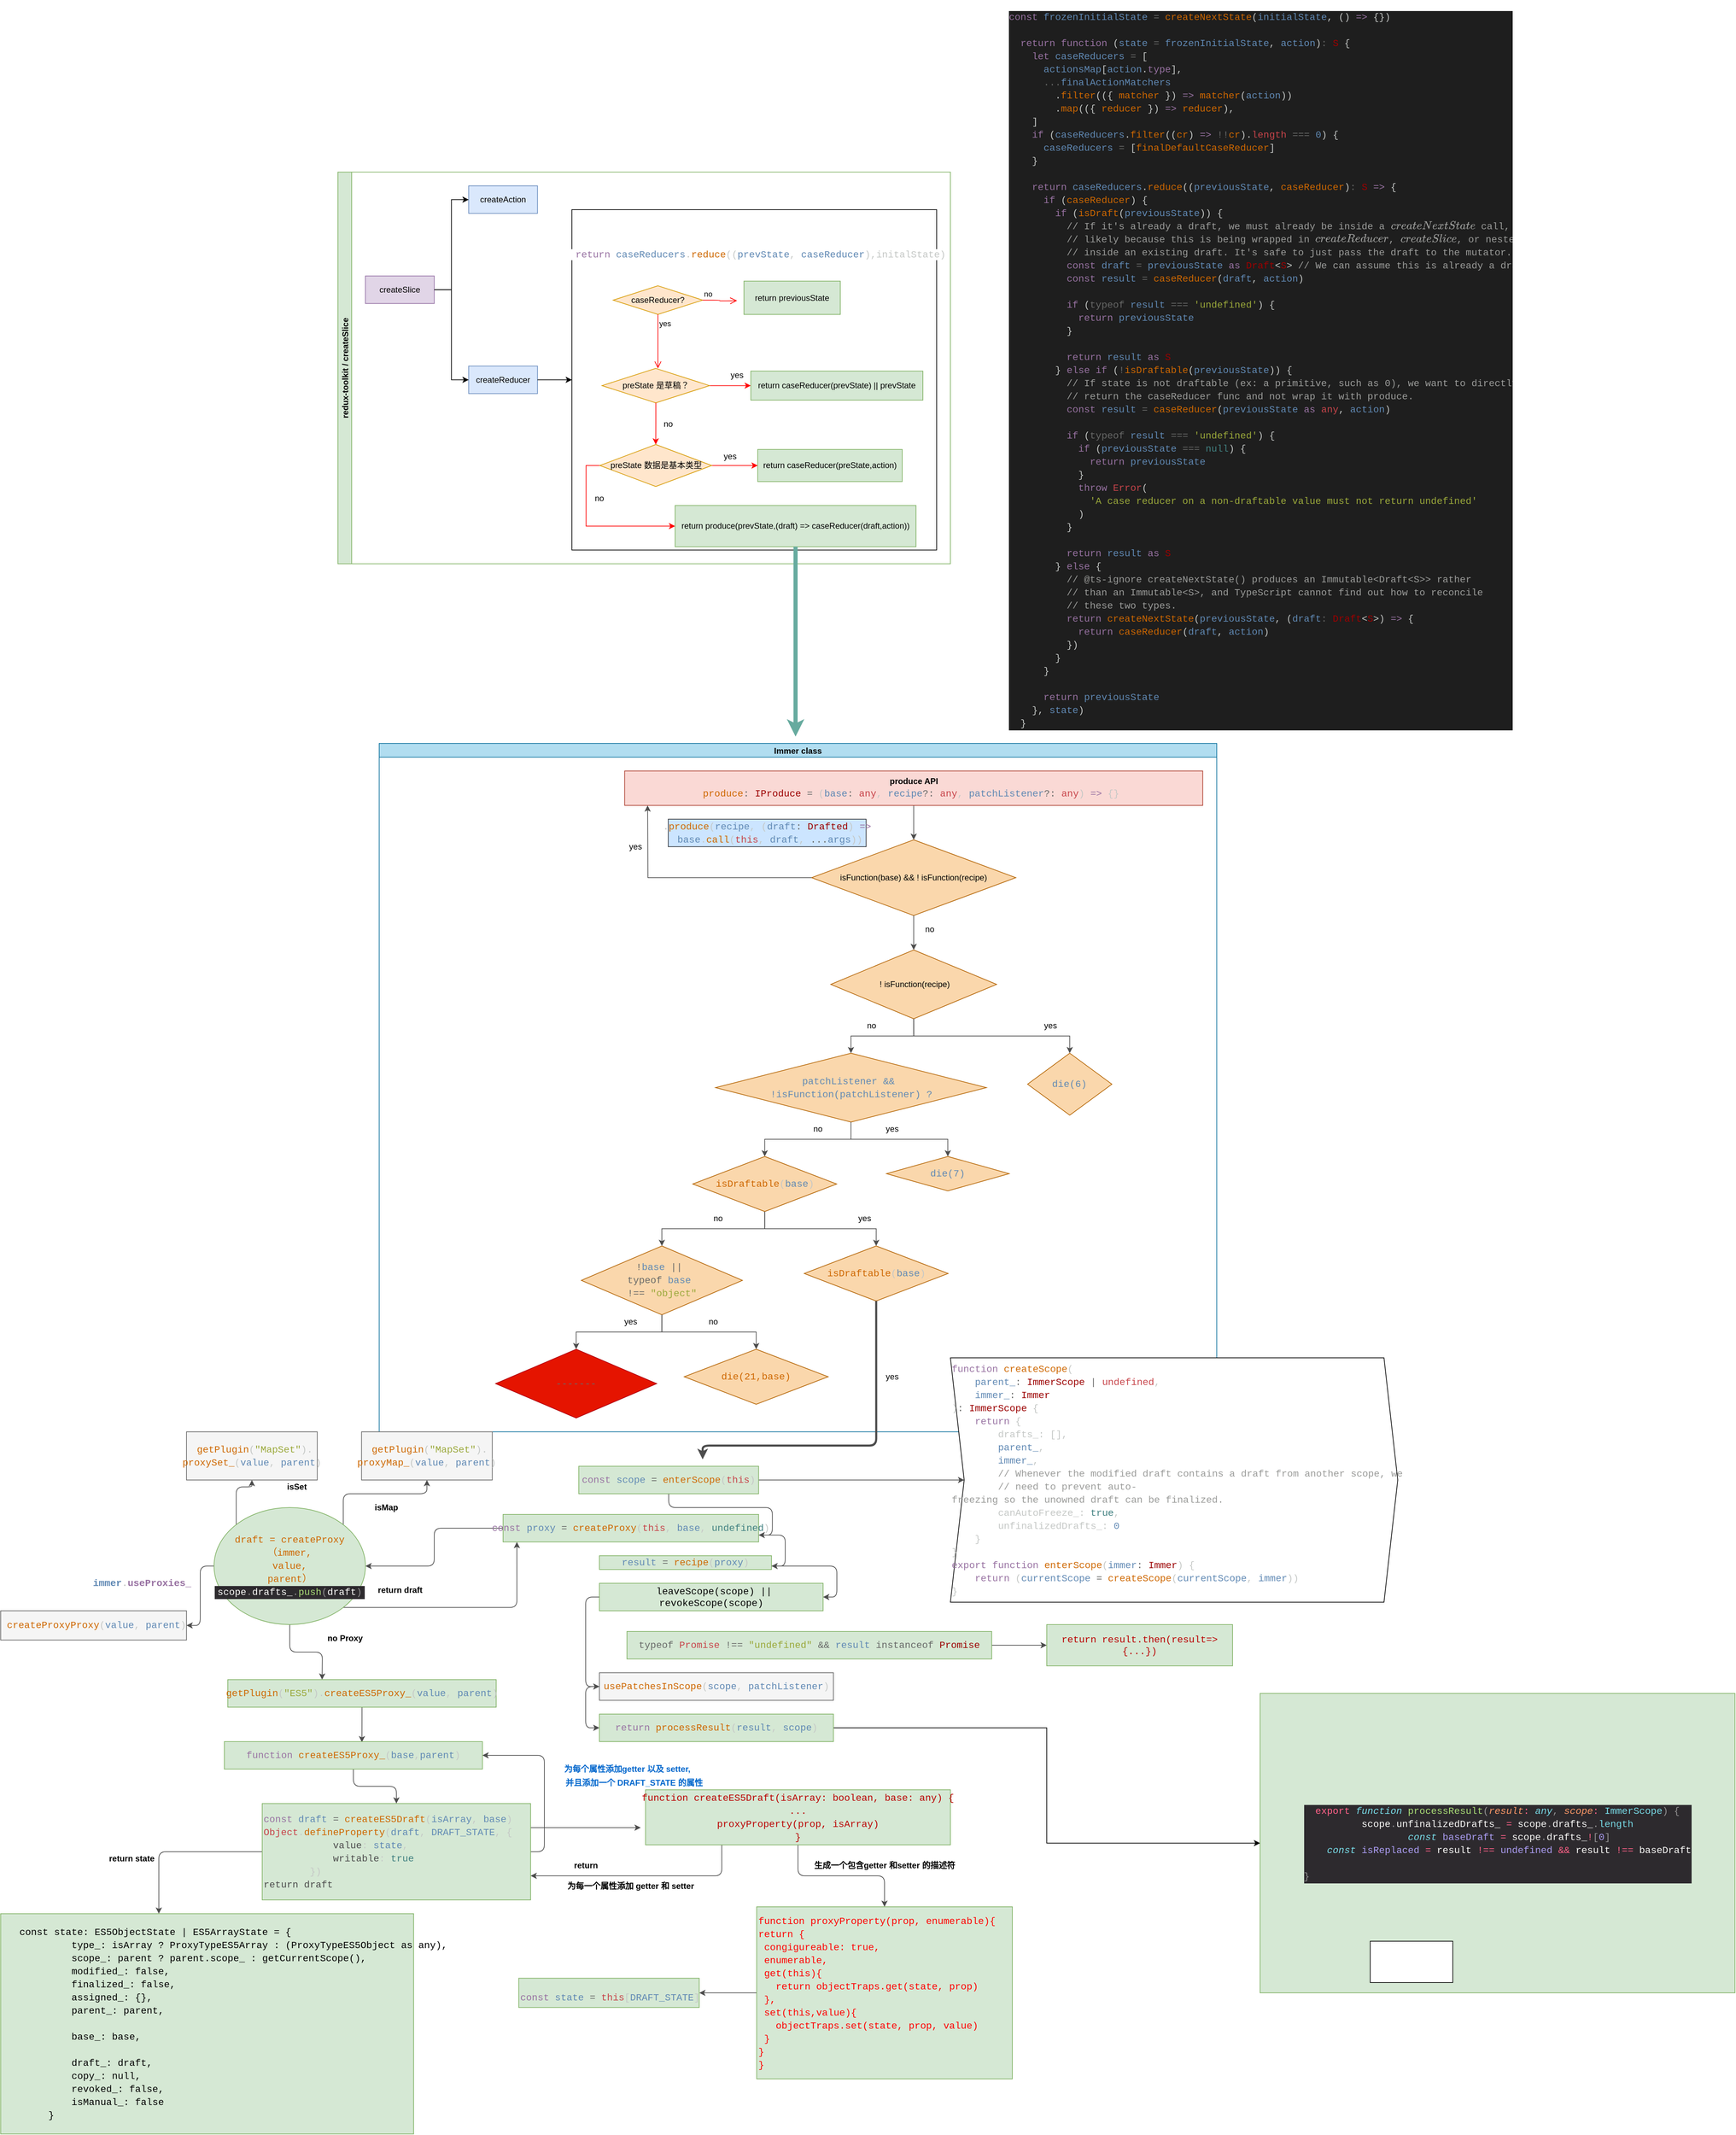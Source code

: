<mxfile version="14.8.0" type="github">
  <diagram id="C5RBs43oDa-KdzZeNtuy" name="Immer 源码">
    <mxGraphModel dx="2819" dy="765" grid="1" gridSize="10" guides="1" tooltips="1" connect="1" arrows="1" fold="1" page="1" pageScale="1" pageWidth="827" pageHeight="1169" math="0" shadow="0">
      <root>
        <mxCell id="WIyWlLk6GJQsqaUBKTNV-0" />
        <mxCell id="WIyWlLk6GJQsqaUBKTNV-1" parent="WIyWlLk6GJQsqaUBKTNV-0" />
        <mxCell id="nkPAldrCDChmKuOqDMVw-0" value="redux-toolkit / createSlice" style="swimlane;startSize=20;horizontal=0;childLayout=treeLayout;horizontalTree=1;resizable=0;containerType=tree;strokeColor=#82b366;fillColor=#d5e8d4;" parent="WIyWlLk6GJQsqaUBKTNV-1" vertex="1">
          <mxGeometry x="260" y="300" width="890" height="569" as="geometry">
            <mxRectangle x="260" y="300" width="50" height="40" as="alternateBounds" />
          </mxGeometry>
        </mxCell>
        <mxCell id="nkPAldrCDChmKuOqDMVw-1" value="createSlice" style="whiteSpace=wrap;html=1;fillColor=#e1d5e7;strokeColor=#9673a6;" parent="nkPAldrCDChmKuOqDMVw-0" vertex="1">
          <mxGeometry x="40" y="150.892" width="100" height="40" as="geometry" />
        </mxCell>
        <mxCell id="nkPAldrCDChmKuOqDMVw-2" value="createAction" style="whiteSpace=wrap;html=1;fillColor=#dae8fc;strokeColor=#6c8ebf;" parent="nkPAldrCDChmKuOqDMVw-0" vertex="1">
          <mxGeometry x="190" y="20" width="100" height="40" as="geometry" />
        </mxCell>
        <mxCell id="nkPAldrCDChmKuOqDMVw-3" value="" style="edgeStyle=elbowEdgeStyle;elbow=horizontal;html=1;rounded=0;" parent="nkPAldrCDChmKuOqDMVw-0" source="nkPAldrCDChmKuOqDMVw-1" target="nkPAldrCDChmKuOqDMVw-2" edge="1">
          <mxGeometry relative="1" as="geometry" />
        </mxCell>
        <mxCell id="nkPAldrCDChmKuOqDMVw-4" value="createReducer" style="whiteSpace=wrap;html=1;fillColor=#dae8fc;strokeColor=#6c8ebf;" parent="nkPAldrCDChmKuOqDMVw-0" vertex="1">
          <mxGeometry x="190" y="281.784" width="100" height="40" as="geometry" />
        </mxCell>
        <mxCell id="nkPAldrCDChmKuOqDMVw-5" value="" style="edgeStyle=elbowEdgeStyle;elbow=horizontal;html=1;rounded=0;" parent="nkPAldrCDChmKuOqDMVw-0" source="nkPAldrCDChmKuOqDMVw-1" target="nkPAldrCDChmKuOqDMVw-4" edge="1">
          <mxGeometry relative="1" as="geometry" />
        </mxCell>
        <mxCell id="nkPAldrCDChmKuOqDMVw-21" value="" style="edgeStyle=elbowEdgeStyle;elbow=horizontal;html=1;rounded=0;" parent="nkPAldrCDChmKuOqDMVw-0" source="nkPAldrCDChmKuOqDMVw-4" target="nkPAldrCDChmKuOqDMVw-22" edge="1">
          <mxGeometry relative="1" as="geometry">
            <mxPoint x="400" y="374.084" as="sourcePoint" />
          </mxGeometry>
        </mxCell>
        <mxCell id="nkPAldrCDChmKuOqDMVw-22" value="" style="whiteSpace=wrap;html=1;" parent="nkPAldrCDChmKuOqDMVw-0" vertex="1">
          <mxGeometry x="340" y="54.554" width="530" height="494.46" as="geometry" />
        </mxCell>
        <mxCell id="nkPAldrCDChmKuOqDMVw-24" value="caseReducer?" style="rhombus;whiteSpace=wrap;html=1;fillColor=#ffe6cc;strokeColor=#d79b00;" parent="nkPAldrCDChmKuOqDMVw-0" vertex="1">
          <mxGeometry x="400" y="165.192" width="130" height="41.59" as="geometry" />
        </mxCell>
        <mxCell id="nkPAldrCDChmKuOqDMVw-25" value="no" style="edgeStyle=orthogonalEdgeStyle;html=1;align=left;verticalAlign=bottom;endArrow=open;endSize=8;strokeColor=#ff0000;" parent="nkPAldrCDChmKuOqDMVw-0" source="nkPAldrCDChmKuOqDMVw-24" edge="1">
          <mxGeometry x="-1" relative="1" as="geometry">
            <mxPoint x="580" y="186.78" as="targetPoint" />
          </mxGeometry>
        </mxCell>
        <mxCell id="nkPAldrCDChmKuOqDMVw-26" value="yes" style="edgeStyle=orthogonalEdgeStyle;html=1;align=left;verticalAlign=top;endArrow=open;endSize=8;strokeColor=#ff0000;" parent="nkPAldrCDChmKuOqDMVw-0" source="nkPAldrCDChmKuOqDMVw-24" edge="1">
          <mxGeometry x="-1" relative="1" as="geometry">
            <mxPoint x="465" y="285.192" as="targetPoint" />
            <Array as="points">
              <mxPoint x="465" y="267.192" />
            </Array>
          </mxGeometry>
        </mxCell>
        <mxCell id="nkPAldrCDChmKuOqDMVw-28" value="return previousState" style="rounded=0;whiteSpace=wrap;html=1;fillColor=#d5e8d4;strokeColor=#82b366;" parent="nkPAldrCDChmKuOqDMVw-0" vertex="1">
          <mxGeometry x="590" y="158.372" width="140" height="48.41" as="geometry" />
        </mxCell>
        <mxCell id="nkPAldrCDChmKuOqDMVw-43" style="edgeStyle=orthogonalEdgeStyle;rounded=0;orthogonalLoop=1;jettySize=auto;html=1;exitX=1;exitY=0.5;exitDx=0;exitDy=0;entryX=0;entryY=0.5;entryDx=0;entryDy=0;strokeColor=#FF0000;" parent="nkPAldrCDChmKuOqDMVw-0" source="nkPAldrCDChmKuOqDMVw-29" target="nkPAldrCDChmKuOqDMVw-39" edge="1">
          <mxGeometry relative="1" as="geometry" />
        </mxCell>
        <mxCell id="nkPAldrCDChmKuOqDMVw-29" value="preState 是草稿？" style="rhombus;whiteSpace=wrap;html=1;fillColor=#ffe6cc;strokeColor=#d79b00;" parent="nkPAldrCDChmKuOqDMVw-0" vertex="1">
          <mxGeometry x="383.75" y="285.192" width="156.25" height="50" as="geometry" />
        </mxCell>
        <mxCell id="nkPAldrCDChmKuOqDMVw-32" value="" style="edgeStyle=orthogonalEdgeStyle;rounded=0;orthogonalLoop=1;jettySize=auto;html=1;strokeColor=#FF0000;" parent="nkPAldrCDChmKuOqDMVw-0" source="nkPAldrCDChmKuOqDMVw-29" target="nkPAldrCDChmKuOqDMVw-33" edge="1">
          <mxGeometry relative="1" as="geometry" />
        </mxCell>
        <mxCell id="nkPAldrCDChmKuOqDMVw-47" style="edgeStyle=orthogonalEdgeStyle;rounded=0;orthogonalLoop=1;jettySize=auto;html=1;exitX=1;exitY=0.5;exitDx=0;exitDy=0;entryX=0;entryY=0.5;entryDx=0;entryDy=0;strokeColor=#FF0000;" parent="nkPAldrCDChmKuOqDMVw-0" source="nkPAldrCDChmKuOqDMVw-33" target="nkPAldrCDChmKuOqDMVw-46" edge="1">
          <mxGeometry relative="1" as="geometry" />
        </mxCell>
        <mxCell id="nkPAldrCDChmKuOqDMVw-56" style="edgeStyle=orthogonalEdgeStyle;rounded=0;orthogonalLoop=1;jettySize=auto;html=1;exitX=0;exitY=0.5;exitDx=0;exitDy=0;entryX=0;entryY=0.5;entryDx=0;entryDy=0;strokeColor=#FF0000;" parent="nkPAldrCDChmKuOqDMVw-0" source="nkPAldrCDChmKuOqDMVw-33" target="nkPAldrCDChmKuOqDMVw-49" edge="1">
          <mxGeometry relative="1" as="geometry" />
        </mxCell>
        <mxCell id="nkPAldrCDChmKuOqDMVw-33" value="preState 数据是基本类型" style="rhombus;whiteSpace=wrap;html=1;fillColor=#ffe6cc;strokeColor=#d79b00;" parent="nkPAldrCDChmKuOqDMVw-0" vertex="1">
          <mxGeometry x="380.62" y="395.766" width="162.5" height="60.97" as="geometry" />
        </mxCell>
        <mxCell id="nkPAldrCDChmKuOqDMVw-34" value="yes" style="text;html=1;strokeColor=none;fillColor=none;align=center;verticalAlign=middle;whiteSpace=wrap;rounded=0;" parent="nkPAldrCDChmKuOqDMVw-0" vertex="1">
          <mxGeometry x="560" y="285.192" width="40" height="20" as="geometry" />
        </mxCell>
        <mxCell id="nkPAldrCDChmKuOqDMVw-39" value="&lt;span&gt;return caseReducer(prevState) || prevState&lt;/span&gt;" style="rounded=0;whiteSpace=wrap;html=1;strokeColor=#82b366;fillColor=#d5e8d4;" parent="nkPAldrCDChmKuOqDMVw-0" vertex="1">
          <mxGeometry x="600" y="289.07" width="250" height="42.24" as="geometry" />
        </mxCell>
        <mxCell id="nkPAldrCDChmKuOqDMVw-45" value="no" style="text;html=1;strokeColor=none;fillColor=none;align=center;verticalAlign=middle;whiteSpace=wrap;rounded=0;" parent="nkPAldrCDChmKuOqDMVw-0" vertex="1">
          <mxGeometry x="460" y="355.762" width="40" height="20" as="geometry" />
        </mxCell>
        <mxCell id="nkPAldrCDChmKuOqDMVw-27" value="&lt;div style=&quot;color: rgb(197 , 200 , 198) ; font-family: &amp;#34;consolas&amp;#34; , &amp;#34;courier new&amp;#34; , monospace ; font-size: 14px ; line-height: 19px&quot;&gt;&lt;span style=&quot;background-color: rgb(255 , 255 , 255)&quot;&gt;&amp;nbsp;&lt;span style=&quot;color: rgb(152 , 114 , 162)&quot;&gt;return&lt;/span&gt;&amp;nbsp;&lt;span style=&quot;color: rgb(96 , 137 , 180)&quot;&gt;caseReducers&lt;/span&gt;.&lt;span style=&quot;color: rgb(206 , 103 , 0)&quot;&gt;reduce&lt;/span&gt;((&lt;span style=&quot;color: rgb(96 , 137 , 180)&quot;&gt;prevState&lt;/span&gt;,&amp;nbsp;&lt;span style=&quot;color: rgb(96 , 137 , 180)&quot;&gt;caseReducer&lt;/span&gt;),initalState)&lt;/span&gt;&lt;/div&gt;" style="rounded=0;whiteSpace=wrap;html=1;" parent="nkPAldrCDChmKuOqDMVw-0" vertex="1">
          <mxGeometry x="400" y="119.996" width="420" as="geometry" />
        </mxCell>
        <mxCell id="nkPAldrCDChmKuOqDMVw-46" value="return caseReducer(preState,action)" style="rounded=0;whiteSpace=wrap;html=1;strokeColor=#82b366;fillColor=#d5e8d4;" parent="nkPAldrCDChmKuOqDMVw-0" vertex="1">
          <mxGeometry x="610" y="402.896" width="210" height="46.71" as="geometry" />
        </mxCell>
        <mxCell id="nkPAldrCDChmKuOqDMVw-48" value="yes" style="text;html=1;strokeColor=none;fillColor=none;align=center;verticalAlign=middle;whiteSpace=wrap;rounded=0;" parent="nkPAldrCDChmKuOqDMVw-0" vertex="1">
          <mxGeometry x="550" y="402.896" width="40" height="20" as="geometry" />
        </mxCell>
        <mxCell id="nkPAldrCDChmKuOqDMVw-49" value="return produce(prevState,(draft) =&amp;gt; caseReducer(draft,action))" style="rounded=0;whiteSpace=wrap;html=1;strokeColor=#82b366;fillColor=#d5e8d4;" parent="nkPAldrCDChmKuOqDMVw-0" vertex="1">
          <mxGeometry x="490" y="484.308" width="350" height="60" as="geometry" />
        </mxCell>
        <mxCell id="nkPAldrCDChmKuOqDMVw-57" value="no" style="text;html=1;strokeColor=none;fillColor=none;align=center;verticalAlign=middle;whiteSpace=wrap;rounded=0;" parent="nkPAldrCDChmKuOqDMVw-0" vertex="1">
          <mxGeometry x="360" y="464.308" width="40" height="20" as="geometry" />
        </mxCell>
        <mxCell id="nkPAldrCDChmKuOqDMVw-6" style="edgeStyle=orthogonalEdgeStyle;rounded=0;orthogonalLoop=1;jettySize=auto;html=1;exitX=0.5;exitY=1;exitDx=0;exitDy=0;" parent="WIyWlLk6GJQsqaUBKTNV-1" source="nkPAldrCDChmKuOqDMVw-0" target="nkPAldrCDChmKuOqDMVw-0" edge="1">
          <mxGeometry relative="1" as="geometry" />
        </mxCell>
        <mxCell id="nkPAldrCDChmKuOqDMVw-60" style="edgeStyle=orthogonalEdgeStyle;rounded=0;orthogonalLoop=1;jettySize=auto;html=1;exitX=0.5;exitY=1;exitDx=0;exitDy=0;strokeColor=#67AB9F;strokeWidth=6;" parent="WIyWlLk6GJQsqaUBKTNV-1" source="nkPAldrCDChmKuOqDMVw-49" edge="1">
          <mxGeometry relative="1" as="geometry">
            <mxPoint x="925" y="1120" as="targetPoint" />
          </mxGeometry>
        </mxCell>
        <mxCell id="nkPAldrCDChmKuOqDMVw-61" value="Immer class" style="swimlane;startSize=20;horizontal=1;childLayout=treeLayout;horizontalTree=0;resizable=0;containerType=tree;strokeColor=#10739e;fillColor=#b1ddf0;" parent="WIyWlLk6GJQsqaUBKTNV-1" vertex="1">
          <mxGeometry x="320" y="1130" width="1217" height="1000" as="geometry" />
        </mxCell>
        <mxCell id="nkPAldrCDChmKuOqDMVw-78" style="edgeStyle=orthogonalEdgeStyle;rounded=0;orthogonalLoop=1;jettySize=auto;html=1;exitX=0.5;exitY=1;exitDx=0;exitDy=0;entryX=0.5;entryY=0;entryDx=0;entryDy=0;strokeWidth=1;strokeColor=#4D4D4D;" parent="nkPAldrCDChmKuOqDMVw-61" source="nkPAldrCDChmKuOqDMVw-62" target="nkPAldrCDChmKuOqDMVw-77" edge="1">
          <mxGeometry relative="1" as="geometry" />
        </mxCell>
        <mxCell id="nkPAldrCDChmKuOqDMVw-62" value="&lt;span style=&quot;line-height: 130%&quot;&gt;&lt;b&gt;produce API&lt;/b&gt;&lt;br&gt;&lt;/span&gt;&lt;div style=&quot;color: rgb(197 , 200 , 198) ; font-family: &amp;#34;consolas&amp;#34; , &amp;#34;courier new&amp;#34; , monospace ; font-size: 14px ; line-height: 19px&quot;&gt;&lt;span style=&quot;color: rgb(206 , 103 , 0)&quot;&gt;produce&lt;/span&gt;&lt;span style=&quot;color: rgb(103 , 104 , 103)&quot;&gt;:&lt;/span&gt;&amp;nbsp;&lt;span style=&quot;color: rgb(155 , 0 , 0)&quot;&gt;IProduce&lt;/span&gt;&amp;nbsp;&lt;span style=&quot;color: rgb(103 , 104 , 103)&quot;&gt;=&lt;/span&gt;&amp;nbsp;(&lt;span style=&quot;color: rgb(96 , 137 , 180)&quot;&gt;base&lt;/span&gt;&lt;span style=&quot;color: rgb(103 , 104 , 103)&quot;&gt;:&lt;/span&gt;&amp;nbsp;&lt;span style=&quot;color: rgb(199 , 68 , 74)&quot;&gt;any&lt;/span&gt;,&amp;nbsp;&lt;span style=&quot;color: rgb(96 , 137 , 180)&quot;&gt;recipe&lt;/span&gt;&lt;span style=&quot;color: rgb(103 , 104 , 103)&quot;&gt;?:&lt;/span&gt;&amp;nbsp;&lt;span style=&quot;color: rgb(199 , 68 , 74)&quot;&gt;any&lt;/span&gt;,&amp;nbsp;&lt;span style=&quot;color: rgb(96 , 137 , 180)&quot;&gt;patchListener&lt;/span&gt;&lt;span style=&quot;color: rgb(103 , 104 , 103)&quot;&gt;?:&lt;/span&gt;&amp;nbsp;&lt;span style=&quot;color: rgb(199 , 68 , 74)&quot;&gt;any&lt;/span&gt;)&amp;nbsp;&lt;span style=&quot;color: rgb(152 , 114 , 162)&quot;&gt;=&amp;gt;&lt;/span&gt;&amp;nbsp;{}&amp;nbsp;&lt;/div&gt;" style="whiteSpace=wrap;html=1;fillColor=#fad9d5;strokeColor=#ae4132;" parent="nkPAldrCDChmKuOqDMVw-61" vertex="1">
          <mxGeometry x="356.654" y="40" width="840" height="50" as="geometry" />
        </mxCell>
        <mxCell id="nkPAldrCDChmKuOqDMVw-77" value="isFunction(base) &amp;amp;&amp;amp; ! isFunction(recipe)" style="rhombus;whiteSpace=wrap;html=1;shadow=0;strokeColor=#b46504;fillColor=#fad7ac;rounded=0;" parent="nkPAldrCDChmKuOqDMVw-61" vertex="1">
          <mxGeometry x="628.269" y="140" width="296.77" height="110" as="geometry" />
        </mxCell>
        <mxCell id="nkPAldrCDChmKuOqDMVw-86" value="&amp;nbsp;&amp;nbsp;" style="text;html=1;strokeColor=none;fillColor=none;align=center;verticalAlign=middle;whiteSpace=wrap;rounded=0;shadow=0;" parent="nkPAldrCDChmKuOqDMVw-61" vertex="1">
          <mxGeometry x="20" y="150" width="30" height="10" as="geometry" />
        </mxCell>
        <mxCell id="nkPAldrCDChmKuOqDMVw-85" value="&lt;div style=&quot;color: rgb(197 , 200 , 198) ; font-family: &amp;#34;consolas&amp;#34; , &amp;#34;courier new&amp;#34; , monospace ; font-size: 14px ; line-height: 19px&quot;&gt;.&lt;span style=&quot;color: rgb(206 , 103 , 0)&quot;&gt;produce&lt;/span&gt;(&lt;span style=&quot;color: rgb(96 , 137 , 180)&quot;&gt;recipe&lt;/span&gt;,&amp;nbsp;(&lt;span style=&quot;color: rgb(96 , 137 , 180)&quot;&gt;draft&lt;/span&gt;&lt;span style=&quot;color: rgb(103 , 104 , 103)&quot;&gt;:&lt;/span&gt;&amp;nbsp;&lt;span style=&quot;color: rgb(155 , 0 , 0)&quot;&gt;Drafted&lt;/span&gt;)&amp;nbsp;&lt;span style=&quot;color: rgb(152 , 114 , 162)&quot;&gt;=&amp;gt;&lt;/span&gt;&lt;/div&gt;&lt;div style=&quot;color: rgb(197 , 200 , 198) ; font-family: &amp;#34;consolas&amp;#34; , &amp;#34;courier new&amp;#34; , monospace ; font-size: 14px ; line-height: 19px&quot;&gt;&amp;nbsp;&lt;span style=&quot;color: rgb(96 , 137 , 180)&quot;&gt;base&lt;/span&gt;.&lt;span style=&quot;color: rgb(206 , 103 , 0)&quot;&gt;call&lt;/span&gt;(&lt;span style=&quot;color: rgb(199 , 68 , 74)&quot;&gt;this&lt;/span&gt;,&amp;nbsp;&lt;span style=&quot;color: rgb(96 , 137 , 180)&quot;&gt;draft&lt;/span&gt;,&amp;nbsp;&lt;span style=&quot;color: rgb(103 , 104 , 103)&quot;&gt;...&lt;/span&gt;&lt;span style=&quot;color: rgb(96 , 137 , 180)&quot;&gt;args&lt;/span&gt;))&lt;/div&gt;" style="text;html=1;strokeColor=#36393d;fillColor=#cce5ff;align=center;verticalAlign=middle;whiteSpace=wrap;rounded=0;shadow=0;" parent="nkPAldrCDChmKuOqDMVw-61" vertex="1">
          <mxGeometry x="420" y="110" width="287.49" height="40" as="geometry" />
        </mxCell>
        <mxCell id="nkPAldrCDChmKuOqDMVw-87" style="edgeStyle=orthogonalEdgeStyle;rounded=0;orthogonalLoop=1;jettySize=auto;html=1;exitX=0.5;exitY=1;exitDx=0;exitDy=0;entryX=0.5;entryY=0;entryDx=0;entryDy=0;strokeWidth=1;strokeColor=#4D4D4D;" parent="nkPAldrCDChmKuOqDMVw-61" source="nkPAldrCDChmKuOqDMVw-77" target="nkPAldrCDChmKuOqDMVw-88" edge="1">
          <mxGeometry relative="1" as="geometry">
            <mxPoint x="610" y="1130" as="sourcePoint" />
          </mxGeometry>
        </mxCell>
        <mxCell id="nkPAldrCDChmKuOqDMVw-88" value="&amp;nbsp;! isFunction(recipe)" style="rhombus;whiteSpace=wrap;html=1;shadow=0;strokeColor=#b46504;fillColor=#fad7ac;rounded=0;" parent="nkPAldrCDChmKuOqDMVw-61" vertex="1">
          <mxGeometry x="656.154" y="300" width="241" height="100" as="geometry" />
        </mxCell>
        <mxCell id="nkPAldrCDChmKuOqDMVw-89" value="no" style="text;html=1;strokeColor=none;fillColor=none;align=center;verticalAlign=middle;whiteSpace=wrap;rounded=0;shadow=0;" parent="nkPAldrCDChmKuOqDMVw-61" vertex="1">
          <mxGeometry x="780" y="260" width="40" height="20" as="geometry" />
        </mxCell>
        <mxCell id="nkPAldrCDChmKuOqDMVw-92" style="edgeStyle=orthogonalEdgeStyle;rounded=0;orthogonalLoop=1;jettySize=auto;html=1;exitX=0.5;exitY=1;exitDx=0;exitDy=0;entryX=0.5;entryY=0;entryDx=0;entryDy=0;strokeWidth=1;strokeColor=#4D4D4D;" parent="nkPAldrCDChmKuOqDMVw-61" source="nkPAldrCDChmKuOqDMVw-88" target="nkPAldrCDChmKuOqDMVw-93" edge="1">
          <mxGeometry relative="1" as="geometry">
            <mxPoint x="610" y="1250" as="sourcePoint" />
          </mxGeometry>
        </mxCell>
        <mxCell id="nkPAldrCDChmKuOqDMVw-93" value="&lt;span style=&quot;color: rgb(96 , 137 , 180) ; font-family: &amp;#34;consolas&amp;#34; , &amp;#34;courier new&amp;#34; , monospace ; font-size: 14px&quot;&gt;die(6)&lt;/span&gt;" style="rhombus;whiteSpace=wrap;html=1;shadow=0;strokeColor=#b46504;fillColor=#fad7ac;rounded=0;" parent="nkPAldrCDChmKuOqDMVw-61" vertex="1">
          <mxGeometry x="942.152" y="450" width="122.49" height="90" as="geometry" />
        </mxCell>
        <mxCell id="nkPAldrCDChmKuOqDMVw-103" value="yes" style="text;html=1;align=center;verticalAlign=middle;resizable=0;points=[];autosize=1;strokeColor=none;" parent="nkPAldrCDChmKuOqDMVw-61" vertex="1">
          <mxGeometry x="960.005" y="400" width="30" height="20" as="geometry" />
        </mxCell>
        <mxCell id="nkPAldrCDChmKuOqDMVw-115" value="no" style="text;html=1;align=center;verticalAlign=middle;resizable=0;points=[];autosize=1;strokeColor=none;" parent="nkPAldrCDChmKuOqDMVw-61" vertex="1">
          <mxGeometry x="700" y="400" width="30" height="20" as="geometry" />
        </mxCell>
        <mxCell id="nkPAldrCDChmKuOqDMVw-181" style="edgeStyle=orthogonalEdgeStyle;rounded=0;orthogonalLoop=1;jettySize=auto;html=1;exitX=0.5;exitY=1;exitDx=0;exitDy=0;entryX=0.5;entryY=0;entryDx=0;entryDy=0;strokeWidth=1;strokeColor=#4D4D4D;" parent="nkPAldrCDChmKuOqDMVw-61" source="nkPAldrCDChmKuOqDMVw-88" target="nkPAldrCDChmKuOqDMVw-182" edge="1">
          <mxGeometry relative="1" as="geometry">
            <mxPoint x="929.162" y="1290" as="sourcePoint" />
          </mxGeometry>
        </mxCell>
        <mxCell id="nkPAldrCDChmKuOqDMVw-182" value="&lt;div style=&quot;color: rgb(197 , 200 , 198) ; font-family: &amp;#34;consolas&amp;#34; , &amp;#34;courier new&amp;#34; , monospace ; font-size: 14px ; line-height: 19px&quot;&gt;&lt;span style=&quot;color: rgb(96 , 137 , 180)&quot;&gt;patchListener &amp;amp;&amp;amp;&amp;nbsp;&lt;/span&gt;&lt;/div&gt;&lt;div style=&quot;color: rgb(197 , 200 , 198) ; font-family: &amp;#34;consolas&amp;#34; , &amp;#34;courier new&amp;#34; , monospace ; font-size: 14px ; line-height: 19px&quot;&gt;&lt;span style=&quot;color: rgb(96 , 137 , 180)&quot;&gt;!isFunction(&lt;/span&gt;&lt;span style=&quot;color: rgb(96 , 137 , 180)&quot;&gt;patchListener&lt;/span&gt;&lt;span style=&quot;color: rgb(96 , 137 , 180)&quot;&gt;) ?&lt;/span&gt;&lt;/div&gt;" style="rhombus;whiteSpace=wrap;html=1;shadow=0;strokeColor=#b46504;fillColor=#fad7ac;rounded=0;" parent="nkPAldrCDChmKuOqDMVw-61" vertex="1">
          <mxGeometry x="488.666" y="450" width="393.68" height="100" as="geometry" />
        </mxCell>
        <mxCell id="nkPAldrCDChmKuOqDMVw-183" style="edgeStyle=orthogonalEdgeStyle;rounded=0;orthogonalLoop=1;jettySize=auto;html=1;exitX=0.5;exitY=1;exitDx=0;exitDy=0;entryX=0.5;entryY=0;entryDx=0;entryDy=0;strokeWidth=1;strokeColor=#4D4D4D;" parent="nkPAldrCDChmKuOqDMVw-61" source="nkPAldrCDChmKuOqDMVw-182" target="nkPAldrCDChmKuOqDMVw-184" edge="1">
          <mxGeometry relative="1" as="geometry">
            <mxPoint x="929.162" y="1440" as="sourcePoint" />
          </mxGeometry>
        </mxCell>
        <mxCell id="nkPAldrCDChmKuOqDMVw-184" value="&lt;div style=&quot;color: rgb(197 , 200 , 198) ; font-family: &amp;#34;consolas&amp;#34; , &amp;#34;courier new&amp;#34; , monospace ; font-size: 14px ; line-height: 19px&quot;&gt;&lt;span style=&quot;color: rgb(96 , 137 , 180)&quot;&gt;die(7)&lt;/span&gt;&lt;br&gt;&lt;/div&gt;" style="rhombus;whiteSpace=wrap;html=1;shadow=0;strokeColor=#b46504;fillColor=#fad7ac;rounded=0;" parent="nkPAldrCDChmKuOqDMVw-61" vertex="1">
          <mxGeometry x="737.136" y="600" width="178.22" height="50" as="geometry" />
        </mxCell>
        <mxCell id="nkPAldrCDChmKuOqDMVw-185" style="edgeStyle=orthogonalEdgeStyle;rounded=0;orthogonalLoop=1;jettySize=auto;html=1;exitX=0.5;exitY=1;exitDx=0;exitDy=0;entryX=0.5;entryY=0;entryDx=0;entryDy=0;strokeWidth=1;strokeColor=#4D4D4D;" parent="nkPAldrCDChmKuOqDMVw-61" source="nkPAldrCDChmKuOqDMVw-182" target="nkPAldrCDChmKuOqDMVw-186" edge="1">
          <mxGeometry relative="1" as="geometry">
            <mxPoint x="929.162" y="1440" as="sourcePoint" />
          </mxGeometry>
        </mxCell>
        <mxCell id="nkPAldrCDChmKuOqDMVw-186" value="&lt;div style=&quot;color: rgb(197 , 200 , 198) ; font-family: &amp;#34;consolas&amp;#34; , &amp;#34;courier new&amp;#34; , monospace ; font-size: 14px ; line-height: 19px&quot;&gt;&lt;div style=&quot;font-family: &amp;#34;consolas&amp;#34; , &amp;#34;courier new&amp;#34; , monospace ; line-height: 19px&quot;&gt;&lt;span style=&quot;color: rgb(206 , 103 , 0)&quot;&gt;isDraftable&lt;/span&gt;(&lt;span style=&quot;color: rgb(96 , 137 , 180)&quot;&gt;base&lt;/span&gt;)&lt;/div&gt;&lt;/div&gt;" style="rhombus;whiteSpace=wrap;html=1;shadow=0;strokeColor=#b46504;fillColor=#fad7ac;rounded=0;" parent="nkPAldrCDChmKuOqDMVw-61" vertex="1">
          <mxGeometry x="455.656" y="600" width="209.09" height="80" as="geometry" />
        </mxCell>
        <mxCell id="nkPAldrCDChmKuOqDMVw-189" style="edgeStyle=orthogonalEdgeStyle;rounded=0;orthogonalLoop=1;jettySize=auto;html=1;exitX=0.5;exitY=1;exitDx=0;exitDy=0;entryX=0.5;entryY=0;entryDx=0;entryDy=0;strokeWidth=1;strokeColor=#4D4D4D;" parent="nkPAldrCDChmKuOqDMVw-61" source="nkPAldrCDChmKuOqDMVw-186" target="nkPAldrCDChmKuOqDMVw-190" edge="1">
          <mxGeometry relative="1" as="geometry">
            <mxPoint x="1015.452" y="1590" as="sourcePoint" />
          </mxGeometry>
        </mxCell>
        <mxCell id="nkPAldrCDChmKuOqDMVw-190" value="&lt;div style=&quot;color: rgb(197 , 200 , 198) ; font-family: &amp;#34;consolas&amp;#34; , &amp;#34;courier new&amp;#34; , monospace ; font-size: 14px ; line-height: 19px&quot;&gt;&lt;div style=&quot;font-family: &amp;#34;consolas&amp;#34; , &amp;#34;courier new&amp;#34; , monospace ; line-height: 19px&quot;&gt;&lt;span style=&quot;color: rgb(206 , 103 , 0)&quot;&gt;isDraftable&lt;/span&gt;(&lt;span style=&quot;color: rgb(96 , 137 , 180)&quot;&gt;base&lt;/span&gt;)&lt;/div&gt;&lt;/div&gt;" style="rhombus;whiteSpace=wrap;html=1;shadow=0;strokeColor=#b46504;fillColor=#fad7ac;rounded=0;" parent="nkPAldrCDChmKuOqDMVw-61" vertex="1">
          <mxGeometry x="617.605" y="730" width="209.09" height="80" as="geometry" />
        </mxCell>
        <mxCell id="nkPAldrCDChmKuOqDMVw-193" style="edgeStyle=orthogonalEdgeStyle;rounded=0;orthogonalLoop=1;jettySize=auto;html=1;exitX=0.5;exitY=1;exitDx=0;exitDy=0;entryX=0.5;entryY=0;entryDx=0;entryDy=0;strokeWidth=1;strokeColor=#4D4D4D;" parent="nkPAldrCDChmKuOqDMVw-61" source="nkPAldrCDChmKuOqDMVw-186" target="nkPAldrCDChmKuOqDMVw-194" edge="1">
          <mxGeometry relative="1" as="geometry">
            <mxPoint x="1015.452" y="1590" as="sourcePoint" />
          </mxGeometry>
        </mxCell>
        <mxCell id="nkPAldrCDChmKuOqDMVw-194" value="&lt;div style=&quot;color: rgb(197 , 200 , 198) ; font-family: &amp;#34;consolas&amp;#34; , &amp;#34;courier new&amp;#34; , monospace ; font-size: 14px ; line-height: 19px&quot;&gt;&lt;div style=&quot;font-family: &amp;#34;consolas&amp;#34; , &amp;#34;courier new&amp;#34; , monospace ; line-height: 19px&quot;&gt;&lt;div style=&quot;font-family: &amp;#34;consolas&amp;#34; , &amp;#34;courier new&amp;#34; , monospace ; line-height: 19px&quot;&gt;&lt;span style=&quot;color: rgb(103 , 104 , 103)&quot;&gt;!&lt;/span&gt;&lt;span style=&quot;color: rgb(96 , 137 , 180)&quot;&gt;base&lt;/span&gt;&amp;nbsp;&lt;span style=&quot;color: rgb(103 , 104 , 103)&quot;&gt;||&lt;/span&gt;&amp;nbsp;&lt;/div&gt;&lt;div style=&quot;font-family: &amp;#34;consolas&amp;#34; , &amp;#34;courier new&amp;#34; , monospace ; line-height: 19px&quot;&gt;&lt;span style=&quot;color: rgb(103 , 104 , 103)&quot;&gt;typeof&lt;/span&gt;&amp;nbsp;&lt;span style=&quot;color: rgb(96 , 137 , 180)&quot;&gt;base&lt;/span&gt;&amp;nbsp;&lt;/div&gt;&lt;div style=&quot;font-family: &amp;#34;consolas&amp;#34; , &amp;#34;courier new&amp;#34; , monospace ; line-height: 19px&quot;&gt;&lt;span style=&quot;color: rgb(103 , 104 , 103)&quot;&gt;!==&lt;/span&gt;&amp;nbsp;&lt;span style=&quot;color: rgb(154 , 168 , 58)&quot;&gt;&quot;object&quot;&lt;/span&gt;&lt;/div&gt;&lt;/div&gt;&lt;/div&gt;" style="rhombus;whiteSpace=wrap;html=1;shadow=0;strokeColor=#b46504;fillColor=#fad7ac;rounded=0;" parent="nkPAldrCDChmKuOqDMVw-61" vertex="1">
          <mxGeometry x="293.707" y="730" width="234.08" height="100" as="geometry" />
        </mxCell>
        <mxCell id="nkPAldrCDChmKuOqDMVw-197" style="edgeStyle=orthogonalEdgeStyle;rounded=0;orthogonalLoop=1;jettySize=auto;html=1;exitX=0.5;exitY=1;exitDx=0;exitDy=0;entryX=0.5;entryY=0;entryDx=0;entryDy=0;strokeWidth=1;strokeColor=#4D4D4D;" parent="nkPAldrCDChmKuOqDMVw-61" source="nkPAldrCDChmKuOqDMVw-194" target="nkPAldrCDChmKuOqDMVw-198" edge="1">
          <mxGeometry relative="1" as="geometry">
            <mxPoint x="1140.752" y="1720" as="sourcePoint" />
          </mxGeometry>
        </mxCell>
        <mxCell id="nkPAldrCDChmKuOqDMVw-198" value="&lt;div style=&quot;font-family: &amp;#34;consolas&amp;#34; , &amp;#34;courier new&amp;#34; , monospace ; font-size: 14px ; line-height: 19px&quot;&gt;&lt;div style=&quot;font-family: &amp;#34;consolas&amp;#34; , &amp;#34;courier new&amp;#34; , monospace ; line-height: 19px&quot;&gt;&lt;font color=&quot;#ce6700&quot;&gt;die(21,base)&lt;/font&gt;&lt;/div&gt;&lt;/div&gt;" style="rhombus;whiteSpace=wrap;html=1;shadow=0;strokeColor=#b46504;fillColor=#fad7ac;rounded=0;" parent="nkPAldrCDChmKuOqDMVw-61" vertex="1">
          <mxGeometry x="443.242" y="880" width="209.09" height="80" as="geometry" />
        </mxCell>
        <mxCell id="nkPAldrCDChmKuOqDMVw-199" style="edgeStyle=orthogonalEdgeStyle;rounded=0;orthogonalLoop=1;jettySize=auto;html=1;exitX=0.5;exitY=1;exitDx=0;exitDy=0;entryX=0.5;entryY=0;entryDx=0;entryDy=0;strokeWidth=1;strokeColor=#4D4D4D;" parent="nkPAldrCDChmKuOqDMVw-61" source="nkPAldrCDChmKuOqDMVw-194" target="nkPAldrCDChmKuOqDMVw-200" edge="1">
          <mxGeometry relative="1" as="geometry">
            <mxPoint x="1142.377" y="1720" as="sourcePoint" />
          </mxGeometry>
        </mxCell>
        <mxCell id="nkPAldrCDChmKuOqDMVw-200" value="&lt;div style=&quot;font-family: &amp;#34;consolas&amp;#34; , &amp;#34;courier new&amp;#34; , monospace ; font-size: 14px ; line-height: 19px&quot;&gt;&lt;div style=&quot;font-family: &amp;#34;consolas&amp;#34; , &amp;#34;courier new&amp;#34; , monospace ; line-height: 19px&quot;&gt;&lt;div style=&quot;font-family: &amp;#34;consolas&amp;#34; , &amp;#34;courier new&amp;#34; , monospace ; line-height: 19px&quot;&gt;&lt;font color=&quot;#676867&quot;&gt;-------&lt;/font&gt;&lt;/div&gt;&lt;/div&gt;&lt;/div&gt;" style="rhombus;whiteSpace=wrap;html=1;shadow=0;strokeColor=#B20000;fillColor=#e51400;rounded=0;fontColor=#ffffff;" parent="nkPAldrCDChmKuOqDMVw-61" vertex="1">
          <mxGeometry x="169.162" y="880" width="234.08" height="100" as="geometry" />
        </mxCell>
        <mxCell id="nkPAldrCDChmKuOqDMVw-187" value="yes" style="text;html=1;align=center;verticalAlign=middle;resizable=0;points=[];autosize=1;strokeColor=none;" parent="nkPAldrCDChmKuOqDMVw-61" vertex="1">
          <mxGeometry x="730" y="550" width="30" height="20" as="geometry" />
        </mxCell>
        <mxCell id="nkPAldrCDChmKuOqDMVw-188" value="no&lt;br&gt;" style="text;html=1;align=center;verticalAlign=middle;resizable=0;points=[];autosize=1;strokeColor=none;" parent="nkPAldrCDChmKuOqDMVw-61" vertex="1">
          <mxGeometry x="622.33" y="550" width="30" height="20" as="geometry" />
        </mxCell>
        <mxCell id="nkPAldrCDChmKuOqDMVw-204" value="yes" style="text;html=1;align=center;verticalAlign=middle;resizable=0;points=[];autosize=1;strokeColor=none;" parent="nkPAldrCDChmKuOqDMVw-61" vertex="1">
          <mxGeometry x="690" y="680" width="30" height="20" as="geometry" />
        </mxCell>
        <mxCell id="nkPAldrCDChmKuOqDMVw-203" value="no" style="text;html=1;align=center;verticalAlign=middle;resizable=0;points=[];autosize=1;strokeColor=none;" parent="nkPAldrCDChmKuOqDMVw-61" vertex="1">
          <mxGeometry x="477" y="680" width="30" height="20" as="geometry" />
        </mxCell>
        <mxCell id="nkPAldrCDChmKuOqDMVw-201" value="no" style="text;html=1;align=center;verticalAlign=middle;resizable=0;points=[];autosize=1;strokeColor=none;" parent="nkPAldrCDChmKuOqDMVw-61" vertex="1">
          <mxGeometry x="470" y="830" width="30" height="20" as="geometry" />
        </mxCell>
        <mxCell id="nkPAldrCDChmKuOqDMVw-202" value="yes" style="text;html=1;align=center;verticalAlign=middle;resizable=0;points=[];autosize=1;strokeColor=none;" parent="nkPAldrCDChmKuOqDMVw-61" vertex="1">
          <mxGeometry x="350" y="830" width="30" height="20" as="geometry" />
        </mxCell>
        <mxCell id="nkPAldrCDChmKuOqDMVw-128" value="yes" style="text;html=1;align=center;verticalAlign=middle;resizable=0;points=[];autosize=1;strokeColor=none;" parent="nkPAldrCDChmKuOqDMVw-61" vertex="1">
          <mxGeometry x="356.65" y="140" width="30" height="20" as="geometry" />
        </mxCell>
        <mxCell id="nkPAldrCDChmKuOqDMVw-76" value="&lt;h1&gt;&lt;div style=&quot;color: rgb(197 , 200 , 198) ; background-color: rgb(30 , 30 , 30) ; font-family: &amp;#34;consolas&amp;#34; , &amp;#34;courier new&amp;#34; , monospace ; font-weight: normal ; font-size: 14px ; line-height: 19px&quot;&gt;&lt;div&gt;&lt;span style=&quot;color: #9872a2&quot;&gt;const&lt;/span&gt;&amp;nbsp;&lt;span style=&quot;color: #6089b4&quot;&gt;frozenInitialState&lt;/span&gt;&amp;nbsp;&lt;span style=&quot;color: #676867&quot;&gt;=&lt;/span&gt;&amp;nbsp;&lt;span style=&quot;color: #ce6700&quot;&gt;createNextState&lt;/span&gt;(&lt;span style=&quot;color: #6089b4&quot;&gt;initialState&lt;/span&gt;,&amp;nbsp;()&amp;nbsp;&lt;span style=&quot;color: #9872a2&quot;&gt;=&amp;gt;&lt;/span&gt;&amp;nbsp;{})&lt;/div&gt;&lt;br&gt;&lt;div&gt;&amp;nbsp;&amp;nbsp;&lt;span style=&quot;color: #9872a2&quot;&gt;return&lt;/span&gt;&amp;nbsp;&lt;span style=&quot;color: #9872a2&quot;&gt;function&lt;/span&gt;&amp;nbsp;(&lt;span style=&quot;color: #6089b4&quot;&gt;state&lt;/span&gt;&amp;nbsp;&lt;span style=&quot;color: #676867&quot;&gt;=&lt;/span&gt;&amp;nbsp;&lt;span style=&quot;color: #6089b4&quot;&gt;frozenInitialState&lt;/span&gt;,&amp;nbsp;&lt;span style=&quot;color: #6089b4&quot;&gt;action&lt;/span&gt;)&lt;span style=&quot;color: #676867&quot;&gt;:&lt;/span&gt;&amp;nbsp;&lt;span style=&quot;color: #9b0000&quot;&gt;S&lt;/span&gt;&amp;nbsp;{&lt;/div&gt;&lt;div&gt;&amp;nbsp;&amp;nbsp;&amp;nbsp;&amp;nbsp;&lt;span style=&quot;color: #9872a2&quot;&gt;let&lt;/span&gt;&amp;nbsp;&lt;span style=&quot;color: #6089b4&quot;&gt;caseReducers&lt;/span&gt;&amp;nbsp;&lt;span style=&quot;color: #676867&quot;&gt;=&lt;/span&gt;&amp;nbsp;[&lt;/div&gt;&lt;div&gt;&amp;nbsp;&amp;nbsp;&amp;nbsp;&amp;nbsp;&amp;nbsp;&amp;nbsp;&lt;span style=&quot;color: #6089b4&quot;&gt;actionsMap&lt;/span&gt;[&lt;span style=&quot;color: #6089b4&quot;&gt;action&lt;/span&gt;.&lt;span style=&quot;color: #9872a2&quot;&gt;type&lt;/span&gt;],&lt;/div&gt;&lt;div&gt;&amp;nbsp;&amp;nbsp;&amp;nbsp;&amp;nbsp;&amp;nbsp;&amp;nbsp;&lt;span style=&quot;color: #676867&quot;&gt;...&lt;/span&gt;&lt;span style=&quot;color: #6089b4&quot;&gt;finalActionMatchers&lt;/span&gt;&lt;/div&gt;&lt;div&gt;&amp;nbsp;&amp;nbsp;&amp;nbsp;&amp;nbsp;&amp;nbsp;&amp;nbsp;&amp;nbsp;&amp;nbsp;.&lt;span style=&quot;color: #ce6700&quot;&gt;filter&lt;/span&gt;(({&amp;nbsp;&lt;span style=&quot;color: #ce6700&quot;&gt;matcher&lt;/span&gt;&amp;nbsp;})&amp;nbsp;&lt;span style=&quot;color: #9872a2&quot;&gt;=&amp;gt;&lt;/span&gt;&amp;nbsp;&lt;span style=&quot;color: #ce6700&quot;&gt;matcher&lt;/span&gt;(&lt;span style=&quot;color: #6089b4&quot;&gt;action&lt;/span&gt;))&lt;/div&gt;&lt;div&gt;&amp;nbsp;&amp;nbsp;&amp;nbsp;&amp;nbsp;&amp;nbsp;&amp;nbsp;&amp;nbsp;&amp;nbsp;.&lt;span style=&quot;color: #ce6700&quot;&gt;map&lt;/span&gt;(({&amp;nbsp;&lt;span style=&quot;color: #ce6700&quot;&gt;reducer&lt;/span&gt;&amp;nbsp;})&amp;nbsp;&lt;span style=&quot;color: #9872a2&quot;&gt;=&amp;gt;&lt;/span&gt;&amp;nbsp;&lt;span style=&quot;color: #ce6700&quot;&gt;reducer&lt;/span&gt;),&lt;/div&gt;&lt;div&gt;&amp;nbsp;&amp;nbsp;&amp;nbsp;&amp;nbsp;]&lt;/div&gt;&lt;div&gt;&amp;nbsp;&amp;nbsp;&amp;nbsp;&amp;nbsp;&lt;span style=&quot;color: #9872a2&quot;&gt;if&lt;/span&gt;&amp;nbsp;(&lt;span style=&quot;color: #6089b4&quot;&gt;caseReducers&lt;/span&gt;.&lt;span style=&quot;color: #ce6700&quot;&gt;filter&lt;/span&gt;((&lt;span style=&quot;color: #ce6700&quot;&gt;cr&lt;/span&gt;)&amp;nbsp;&lt;span style=&quot;color: #9872a2&quot;&gt;=&amp;gt;&lt;/span&gt;&amp;nbsp;&lt;span style=&quot;color: #676867&quot;&gt;!!&lt;/span&gt;&lt;span style=&quot;color: #ce6700&quot;&gt;cr&lt;/span&gt;).&lt;span style=&quot;color: #c7444a&quot;&gt;length&lt;/span&gt;&amp;nbsp;&lt;span style=&quot;color: #676867&quot;&gt;===&lt;/span&gt;&amp;nbsp;&lt;span style=&quot;color: #6089b4&quot;&gt;0&lt;/span&gt;)&amp;nbsp;{&lt;/div&gt;&lt;div&gt;&amp;nbsp;&amp;nbsp;&amp;nbsp;&amp;nbsp;&amp;nbsp;&amp;nbsp;&lt;span style=&quot;color: #6089b4&quot;&gt;caseReducers&lt;/span&gt;&amp;nbsp;&lt;span style=&quot;color: #676867&quot;&gt;=&lt;/span&gt;&amp;nbsp;[&lt;span style=&quot;color: #ce6700&quot;&gt;finalDefaultCaseReducer&lt;/span&gt;]&lt;/div&gt;&lt;div&gt;&amp;nbsp;&amp;nbsp;&amp;nbsp;&amp;nbsp;}&lt;/div&gt;&lt;br&gt;&lt;div&gt;&amp;nbsp;&amp;nbsp;&amp;nbsp;&amp;nbsp;&lt;span style=&quot;color: #9872a2&quot;&gt;return&lt;/span&gt;&amp;nbsp;&lt;span style=&quot;color: #6089b4&quot;&gt;caseReducers&lt;/span&gt;.&lt;span style=&quot;color: #ce6700&quot;&gt;reduce&lt;/span&gt;((&lt;span style=&quot;color: #6089b4&quot;&gt;previousState&lt;/span&gt;,&amp;nbsp;&lt;span style=&quot;color: #ce6700&quot;&gt;caseReducer&lt;/span&gt;)&lt;span style=&quot;color: #676867&quot;&gt;:&lt;/span&gt;&amp;nbsp;&lt;span style=&quot;color: #9b0000&quot;&gt;S&lt;/span&gt;&amp;nbsp;&lt;span style=&quot;color: #9872a2&quot;&gt;=&amp;gt;&lt;/span&gt;&amp;nbsp;{&lt;/div&gt;&lt;div&gt;&amp;nbsp;&amp;nbsp;&amp;nbsp;&amp;nbsp;&amp;nbsp;&amp;nbsp;&lt;span style=&quot;color: #9872a2&quot;&gt;if&lt;/span&gt;&amp;nbsp;(&lt;span style=&quot;color: #ce6700&quot;&gt;caseReducer&lt;/span&gt;)&amp;nbsp;{&lt;/div&gt;&lt;div&gt;&amp;nbsp;&amp;nbsp;&amp;nbsp;&amp;nbsp;&amp;nbsp;&amp;nbsp;&amp;nbsp;&amp;nbsp;&lt;span style=&quot;color: #9872a2&quot;&gt;if&lt;/span&gt;&amp;nbsp;(&lt;span style=&quot;color: #ce6700&quot;&gt;isDraft&lt;/span&gt;(&lt;span style=&quot;color: #6089b4&quot;&gt;previousState&lt;/span&gt;))&amp;nbsp;{&lt;/div&gt;&lt;div&gt;&amp;nbsp;&amp;nbsp;&amp;nbsp;&amp;nbsp;&amp;nbsp;&amp;nbsp;&amp;nbsp;&amp;nbsp;&amp;nbsp;&amp;nbsp;&lt;span style=&quot;color: #9a9b99&quot;&gt;//&amp;nbsp;If&amp;nbsp;it&#39;s&amp;nbsp;already&amp;nbsp;a&amp;nbsp;draft,&amp;nbsp;we&amp;nbsp;must&amp;nbsp;already&amp;nbsp;be&amp;nbsp;inside&amp;nbsp;a&amp;nbsp;`createNextState`&amp;nbsp;call,&lt;/span&gt;&lt;/div&gt;&lt;div&gt;&amp;nbsp;&amp;nbsp;&amp;nbsp;&amp;nbsp;&amp;nbsp;&amp;nbsp;&amp;nbsp;&amp;nbsp;&amp;nbsp;&amp;nbsp;&lt;span style=&quot;color: #9a9b99&quot;&gt;//&amp;nbsp;likely&amp;nbsp;because&amp;nbsp;this&amp;nbsp;is&amp;nbsp;being&amp;nbsp;wrapped&amp;nbsp;in&amp;nbsp;`createReducer`,&amp;nbsp;`createSlice`,&amp;nbsp;or&amp;nbsp;nested&lt;/span&gt;&lt;/div&gt;&lt;div&gt;&amp;nbsp;&amp;nbsp;&amp;nbsp;&amp;nbsp;&amp;nbsp;&amp;nbsp;&amp;nbsp;&amp;nbsp;&amp;nbsp;&amp;nbsp;&lt;span style=&quot;color: #9a9b99&quot;&gt;//&amp;nbsp;inside&amp;nbsp;an&amp;nbsp;existing&amp;nbsp;draft.&amp;nbsp;It&#39;s&amp;nbsp;safe&amp;nbsp;to&amp;nbsp;just&amp;nbsp;pass&amp;nbsp;the&amp;nbsp;draft&amp;nbsp;to&amp;nbsp;the&amp;nbsp;mutator.&lt;/span&gt;&lt;/div&gt;&lt;div&gt;&amp;nbsp;&amp;nbsp;&amp;nbsp;&amp;nbsp;&amp;nbsp;&amp;nbsp;&amp;nbsp;&amp;nbsp;&amp;nbsp;&amp;nbsp;&lt;span style=&quot;color: #9872a2&quot;&gt;const&lt;/span&gt;&amp;nbsp;&lt;span style=&quot;color: #6089b4&quot;&gt;draft&lt;/span&gt;&amp;nbsp;&lt;span style=&quot;color: #676867&quot;&gt;=&lt;/span&gt;&amp;nbsp;&lt;span style=&quot;color: #6089b4&quot;&gt;previousState&lt;/span&gt;&amp;nbsp;&lt;span style=&quot;color: #9872a2&quot;&gt;as&lt;/span&gt;&amp;nbsp;&lt;span style=&quot;color: #9b0000&quot;&gt;Draft&lt;/span&gt;&amp;lt;&lt;span style=&quot;color: #9b0000&quot;&gt;S&lt;/span&gt;&amp;gt;&amp;nbsp;&lt;span style=&quot;color: #9a9b99&quot;&gt;//&amp;nbsp;We&amp;nbsp;can&amp;nbsp;assume&amp;nbsp;this&amp;nbsp;is&amp;nbsp;already&amp;nbsp;a&amp;nbsp;draft&lt;/span&gt;&lt;/div&gt;&lt;div&gt;&amp;nbsp;&amp;nbsp;&amp;nbsp;&amp;nbsp;&amp;nbsp;&amp;nbsp;&amp;nbsp;&amp;nbsp;&amp;nbsp;&amp;nbsp;&lt;span style=&quot;color: #9872a2&quot;&gt;const&lt;/span&gt;&amp;nbsp;&lt;span style=&quot;color: #6089b4&quot;&gt;result&lt;/span&gt;&amp;nbsp;&lt;span style=&quot;color: #676867&quot;&gt;=&lt;/span&gt;&amp;nbsp;&lt;span style=&quot;color: #ce6700&quot;&gt;caseReducer&lt;/span&gt;(&lt;span style=&quot;color: #6089b4&quot;&gt;draft&lt;/span&gt;,&amp;nbsp;&lt;span style=&quot;color: #6089b4&quot;&gt;action&lt;/span&gt;)&lt;/div&gt;&lt;br&gt;&lt;div&gt;&amp;nbsp;&amp;nbsp;&amp;nbsp;&amp;nbsp;&amp;nbsp;&amp;nbsp;&amp;nbsp;&amp;nbsp;&amp;nbsp;&amp;nbsp;&lt;span style=&quot;color: #9872a2&quot;&gt;if&lt;/span&gt;&amp;nbsp;(&lt;span style=&quot;color: #676867&quot;&gt;typeof&lt;/span&gt;&amp;nbsp;&lt;span style=&quot;color: #6089b4&quot;&gt;result&lt;/span&gt;&amp;nbsp;&lt;span style=&quot;color: #676867&quot;&gt;===&lt;/span&gt;&amp;nbsp;&lt;span style=&quot;color: #9aa83a&quot;&gt;&#39;undefined&#39;&lt;/span&gt;)&amp;nbsp;{&lt;/div&gt;&lt;div&gt;&amp;nbsp;&amp;nbsp;&amp;nbsp;&amp;nbsp;&amp;nbsp;&amp;nbsp;&amp;nbsp;&amp;nbsp;&amp;nbsp;&amp;nbsp;&amp;nbsp;&amp;nbsp;&lt;span style=&quot;color: #9872a2&quot;&gt;return&lt;/span&gt;&amp;nbsp;&lt;span style=&quot;color: #6089b4&quot;&gt;previousState&lt;/span&gt;&lt;/div&gt;&lt;div&gt;&amp;nbsp;&amp;nbsp;&amp;nbsp;&amp;nbsp;&amp;nbsp;&amp;nbsp;&amp;nbsp;&amp;nbsp;&amp;nbsp;&amp;nbsp;}&lt;/div&gt;&lt;br&gt;&lt;div&gt;&amp;nbsp;&amp;nbsp;&amp;nbsp;&amp;nbsp;&amp;nbsp;&amp;nbsp;&amp;nbsp;&amp;nbsp;&amp;nbsp;&amp;nbsp;&lt;span style=&quot;color: #9872a2&quot;&gt;return&lt;/span&gt;&amp;nbsp;&lt;span style=&quot;color: #6089b4&quot;&gt;result&lt;/span&gt;&amp;nbsp;&lt;span style=&quot;color: #9872a2&quot;&gt;as&lt;/span&gt;&amp;nbsp;&lt;span style=&quot;color: #9b0000&quot;&gt;S&lt;/span&gt;&lt;/div&gt;&lt;div&gt;&amp;nbsp;&amp;nbsp;&amp;nbsp;&amp;nbsp;&amp;nbsp;&amp;nbsp;&amp;nbsp;&amp;nbsp;}&amp;nbsp;&lt;span style=&quot;color: #9872a2&quot;&gt;else&lt;/span&gt;&amp;nbsp;&lt;span style=&quot;color: #9872a2&quot;&gt;if&lt;/span&gt;&amp;nbsp;(&lt;span style=&quot;color: #676867&quot;&gt;!&lt;/span&gt;&lt;span style=&quot;color: #ce6700&quot;&gt;isDraftable&lt;/span&gt;(&lt;span style=&quot;color: #6089b4&quot;&gt;previousState&lt;/span&gt;))&amp;nbsp;{&lt;/div&gt;&lt;div&gt;&amp;nbsp;&amp;nbsp;&amp;nbsp;&amp;nbsp;&amp;nbsp;&amp;nbsp;&amp;nbsp;&amp;nbsp;&amp;nbsp;&amp;nbsp;&lt;span style=&quot;color: #9a9b99&quot;&gt;//&amp;nbsp;If&amp;nbsp;state&amp;nbsp;is&amp;nbsp;not&amp;nbsp;draftable&amp;nbsp;(ex:&amp;nbsp;a&amp;nbsp;primitive,&amp;nbsp;such&amp;nbsp;as&amp;nbsp;0),&amp;nbsp;we&amp;nbsp;want&amp;nbsp;to&amp;nbsp;directly&lt;/span&gt;&lt;/div&gt;&lt;div&gt;&amp;nbsp;&amp;nbsp;&amp;nbsp;&amp;nbsp;&amp;nbsp;&amp;nbsp;&amp;nbsp;&amp;nbsp;&amp;nbsp;&amp;nbsp;&lt;span style=&quot;color: #9a9b99&quot;&gt;//&amp;nbsp;return&amp;nbsp;the&amp;nbsp;caseReducer&amp;nbsp;func&amp;nbsp;and&amp;nbsp;not&amp;nbsp;wrap&amp;nbsp;it&amp;nbsp;with&amp;nbsp;produce.&lt;/span&gt;&lt;/div&gt;&lt;div&gt;&amp;nbsp;&amp;nbsp;&amp;nbsp;&amp;nbsp;&amp;nbsp;&amp;nbsp;&amp;nbsp;&amp;nbsp;&amp;nbsp;&amp;nbsp;&lt;span style=&quot;color: #9872a2&quot;&gt;const&lt;/span&gt;&amp;nbsp;&lt;span style=&quot;color: #6089b4&quot;&gt;result&lt;/span&gt;&amp;nbsp;&lt;span style=&quot;color: #676867&quot;&gt;=&lt;/span&gt;&amp;nbsp;&lt;span style=&quot;color: #ce6700&quot;&gt;caseReducer&lt;/span&gt;(&lt;span style=&quot;color: #6089b4&quot;&gt;previousState&lt;/span&gt;&amp;nbsp;&lt;span style=&quot;color: #9872a2&quot;&gt;as&lt;/span&gt;&amp;nbsp;&lt;span style=&quot;color: #c7444a&quot;&gt;any&lt;/span&gt;,&amp;nbsp;&lt;span style=&quot;color: #6089b4&quot;&gt;action&lt;/span&gt;)&lt;/div&gt;&lt;br&gt;&lt;div&gt;&amp;nbsp;&amp;nbsp;&amp;nbsp;&amp;nbsp;&amp;nbsp;&amp;nbsp;&amp;nbsp;&amp;nbsp;&amp;nbsp;&amp;nbsp;&lt;span style=&quot;color: #9872a2&quot;&gt;if&lt;/span&gt;&amp;nbsp;(&lt;span style=&quot;color: #676867&quot;&gt;typeof&lt;/span&gt;&amp;nbsp;&lt;span style=&quot;color: #6089b4&quot;&gt;result&lt;/span&gt;&amp;nbsp;&lt;span style=&quot;color: #676867&quot;&gt;===&lt;/span&gt;&amp;nbsp;&lt;span style=&quot;color: #9aa83a&quot;&gt;&#39;undefined&#39;&lt;/span&gt;)&amp;nbsp;{&lt;/div&gt;&lt;div&gt;&amp;nbsp;&amp;nbsp;&amp;nbsp;&amp;nbsp;&amp;nbsp;&amp;nbsp;&amp;nbsp;&amp;nbsp;&amp;nbsp;&amp;nbsp;&amp;nbsp;&amp;nbsp;&lt;span style=&quot;color: #9872a2&quot;&gt;if&lt;/span&gt;&amp;nbsp;(&lt;span style=&quot;color: #6089b4&quot;&gt;previousState&lt;/span&gt;&amp;nbsp;&lt;span style=&quot;color: #676867&quot;&gt;===&lt;/span&gt;&amp;nbsp;&lt;span style=&quot;color: #408080&quot;&gt;null&lt;/span&gt;)&amp;nbsp;{&lt;/div&gt;&lt;div&gt;&amp;nbsp;&amp;nbsp;&amp;nbsp;&amp;nbsp;&amp;nbsp;&amp;nbsp;&amp;nbsp;&amp;nbsp;&amp;nbsp;&amp;nbsp;&amp;nbsp;&amp;nbsp;&amp;nbsp;&amp;nbsp;&lt;span style=&quot;color: #9872a2&quot;&gt;return&lt;/span&gt;&amp;nbsp;&lt;span style=&quot;color: #6089b4&quot;&gt;previousState&lt;/span&gt;&lt;/div&gt;&lt;div&gt;&amp;nbsp;&amp;nbsp;&amp;nbsp;&amp;nbsp;&amp;nbsp;&amp;nbsp;&amp;nbsp;&amp;nbsp;&amp;nbsp;&amp;nbsp;&amp;nbsp;&amp;nbsp;}&lt;/div&gt;&lt;div&gt;&amp;nbsp;&amp;nbsp;&amp;nbsp;&amp;nbsp;&amp;nbsp;&amp;nbsp;&amp;nbsp;&amp;nbsp;&amp;nbsp;&amp;nbsp;&amp;nbsp;&amp;nbsp;&lt;span style=&quot;color: #9872a2&quot;&gt;throw&lt;/span&gt;&amp;nbsp;&lt;span style=&quot;color: #c7444a&quot;&gt;Error&lt;/span&gt;(&lt;/div&gt;&lt;div&gt;&amp;nbsp;&amp;nbsp;&amp;nbsp;&amp;nbsp;&amp;nbsp;&amp;nbsp;&amp;nbsp;&amp;nbsp;&amp;nbsp;&amp;nbsp;&amp;nbsp;&amp;nbsp;&amp;nbsp;&amp;nbsp;&lt;span style=&quot;color: #9aa83a&quot;&gt;&#39;A&amp;nbsp;case&amp;nbsp;reducer&amp;nbsp;on&amp;nbsp;a&amp;nbsp;non-draftable&amp;nbsp;value&amp;nbsp;must&amp;nbsp;not&amp;nbsp;return&amp;nbsp;undefined&#39;&lt;/span&gt;&lt;/div&gt;&lt;div&gt;&amp;nbsp;&amp;nbsp;&amp;nbsp;&amp;nbsp;&amp;nbsp;&amp;nbsp;&amp;nbsp;&amp;nbsp;&amp;nbsp;&amp;nbsp;&amp;nbsp;&amp;nbsp;)&lt;/div&gt;&lt;div&gt;&amp;nbsp;&amp;nbsp;&amp;nbsp;&amp;nbsp;&amp;nbsp;&amp;nbsp;&amp;nbsp;&amp;nbsp;&amp;nbsp;&amp;nbsp;}&lt;/div&gt;&lt;br&gt;&lt;div&gt;&amp;nbsp;&amp;nbsp;&amp;nbsp;&amp;nbsp;&amp;nbsp;&amp;nbsp;&amp;nbsp;&amp;nbsp;&amp;nbsp;&amp;nbsp;&lt;span style=&quot;color: #9872a2&quot;&gt;return&lt;/span&gt;&amp;nbsp;&lt;span style=&quot;color: #6089b4&quot;&gt;result&lt;/span&gt;&amp;nbsp;&lt;span style=&quot;color: #9872a2&quot;&gt;as&lt;/span&gt;&amp;nbsp;&lt;span style=&quot;color: #9b0000&quot;&gt;S&lt;/span&gt;&lt;/div&gt;&lt;div&gt;&amp;nbsp;&amp;nbsp;&amp;nbsp;&amp;nbsp;&amp;nbsp;&amp;nbsp;&amp;nbsp;&amp;nbsp;}&amp;nbsp;&lt;span style=&quot;color: #9872a2&quot;&gt;else&lt;/span&gt;&amp;nbsp;{&lt;/div&gt;&lt;div&gt;&amp;nbsp;&amp;nbsp;&amp;nbsp;&amp;nbsp;&amp;nbsp;&amp;nbsp;&amp;nbsp;&amp;nbsp;&amp;nbsp;&amp;nbsp;&lt;span style=&quot;color: #9a9b99&quot;&gt;//&amp;nbsp;@ts-ignore&amp;nbsp;createNextState()&amp;nbsp;produces&amp;nbsp;an&amp;nbsp;Immutable&amp;lt;Draft&amp;lt;S&amp;gt;&amp;gt;&amp;nbsp;rather&lt;/span&gt;&lt;/div&gt;&lt;div&gt;&amp;nbsp;&amp;nbsp;&amp;nbsp;&amp;nbsp;&amp;nbsp;&amp;nbsp;&amp;nbsp;&amp;nbsp;&amp;nbsp;&amp;nbsp;&lt;span style=&quot;color: #9a9b99&quot;&gt;//&amp;nbsp;than&amp;nbsp;an&amp;nbsp;Immutable&amp;lt;S&amp;gt;,&amp;nbsp;and&amp;nbsp;TypeScript&amp;nbsp;cannot&amp;nbsp;find&amp;nbsp;out&amp;nbsp;how&amp;nbsp;to&amp;nbsp;reconcile&lt;/span&gt;&lt;/div&gt;&lt;div&gt;&amp;nbsp;&amp;nbsp;&amp;nbsp;&amp;nbsp;&amp;nbsp;&amp;nbsp;&amp;nbsp;&amp;nbsp;&amp;nbsp;&amp;nbsp;&lt;span style=&quot;color: #9a9b99&quot;&gt;//&amp;nbsp;these&amp;nbsp;two&amp;nbsp;types.&lt;/span&gt;&lt;/div&gt;&lt;div&gt;&amp;nbsp;&amp;nbsp;&amp;nbsp;&amp;nbsp;&amp;nbsp;&amp;nbsp;&amp;nbsp;&amp;nbsp;&amp;nbsp;&amp;nbsp;&lt;span style=&quot;color: #9872a2&quot;&gt;return&lt;/span&gt;&amp;nbsp;&lt;span style=&quot;color: #ce6700&quot;&gt;createNextState&lt;/span&gt;(&lt;span style=&quot;color: #6089b4&quot;&gt;previousState&lt;/span&gt;,&amp;nbsp;(&lt;span style=&quot;color: #6089b4&quot;&gt;draft&lt;/span&gt;&lt;span style=&quot;color: #676867&quot;&gt;:&lt;/span&gt;&amp;nbsp;&lt;span style=&quot;color: #9b0000&quot;&gt;Draft&lt;/span&gt;&amp;lt;&lt;span style=&quot;color: #9b0000&quot;&gt;S&lt;/span&gt;&amp;gt;)&amp;nbsp;&lt;span style=&quot;color: #9872a2&quot;&gt;=&amp;gt;&lt;/span&gt;&amp;nbsp;{&lt;/div&gt;&lt;div&gt;&amp;nbsp;&amp;nbsp;&amp;nbsp;&amp;nbsp;&amp;nbsp;&amp;nbsp;&amp;nbsp;&amp;nbsp;&amp;nbsp;&amp;nbsp;&amp;nbsp;&amp;nbsp;&lt;span style=&quot;color: #9872a2&quot;&gt;return&lt;/span&gt;&amp;nbsp;&lt;span style=&quot;color: #ce6700&quot;&gt;caseReducer&lt;/span&gt;(&lt;span style=&quot;color: #6089b4&quot;&gt;draft&lt;/span&gt;,&amp;nbsp;&lt;span style=&quot;color: #6089b4&quot;&gt;action&lt;/span&gt;)&lt;/div&gt;&lt;div&gt;&amp;nbsp;&amp;nbsp;&amp;nbsp;&amp;nbsp;&amp;nbsp;&amp;nbsp;&amp;nbsp;&amp;nbsp;&amp;nbsp;&amp;nbsp;})&lt;/div&gt;&lt;div&gt;&amp;nbsp;&amp;nbsp;&amp;nbsp;&amp;nbsp;&amp;nbsp;&amp;nbsp;&amp;nbsp;&amp;nbsp;}&lt;/div&gt;&lt;div&gt;&amp;nbsp;&amp;nbsp;&amp;nbsp;&amp;nbsp;&amp;nbsp;&amp;nbsp;}&lt;/div&gt;&lt;br&gt;&lt;div&gt;&amp;nbsp;&amp;nbsp;&amp;nbsp;&amp;nbsp;&amp;nbsp;&amp;nbsp;&lt;span style=&quot;color: #9872a2&quot;&gt;return&lt;/span&gt;&amp;nbsp;&lt;span style=&quot;color: #6089b4&quot;&gt;previousState&lt;/span&gt;&lt;/div&gt;&lt;div&gt;&amp;nbsp;&amp;nbsp;&amp;nbsp;&amp;nbsp;},&amp;nbsp;&lt;span style=&quot;color: #6089b4&quot;&gt;state&lt;/span&gt;)&lt;/div&gt;&lt;div&gt;&amp;nbsp;&amp;nbsp;}&lt;/div&gt;&lt;/div&gt;&lt;/h1&gt;" style="text;html=1;strokeColor=none;fillColor=none;spacing=5;spacingTop=-20;whiteSpace=wrap;overflow=hidden;rounded=0;fillOpacity=59;arcSize=12;imageAspect=1;" parent="WIyWlLk6GJQsqaUBKTNV-1" vertex="1">
          <mxGeometry x="1230" y="60" width="740" height="1080" as="geometry" />
        </mxCell>
        <mxCell id="nkPAldrCDChmKuOqDMVw-84" style="edgeStyle=orthogonalEdgeStyle;rounded=0;orthogonalLoop=1;jettySize=auto;html=1;strokeColor=#4D4D4D;strokeWidth=1;" parent="WIyWlLk6GJQsqaUBKTNV-1" source="nkPAldrCDChmKuOqDMVw-77" edge="1">
          <mxGeometry relative="1" as="geometry">
            <mxPoint x="710" y="1220" as="targetPoint" />
          </mxGeometry>
        </mxCell>
        <mxCell id="nkPAldrCDChmKuOqDMVw-243" style="edgeStyle=orthogonalEdgeStyle;rounded=1;jumpSize=5;orthogonalLoop=1;jettySize=auto;html=1;exitX=1;exitY=0.75;exitDx=0;exitDy=0;entryX=1;entryY=0.5;entryDx=0;entryDy=0;strokeColor=#4D4D4D;strokeWidth=1;" parent="WIyWlLk6GJQsqaUBKTNV-1" source="nkPAldrCDChmKuOqDMVw-226" target="nkPAldrCDChmKuOqDMVw-227" edge="1">
          <mxGeometry relative="1" as="geometry" />
        </mxCell>
        <mxCell id="nkPAldrCDChmKuOqDMVw-226" value="&lt;div style=&quot;color: rgb(197 , 200 , 198) ; font-family: &amp;#34;consolas&amp;#34; , &amp;#34;courier new&amp;#34; , monospace ; font-size: 14px ; line-height: 19px&quot;&gt;&lt;span style=&quot;color: rgb(96 , 137 , 180)&quot;&gt;result&lt;/span&gt;&amp;nbsp;&lt;span style=&quot;color: rgb(103 , 104 , 103)&quot;&gt;=&lt;/span&gt;&amp;nbsp;&lt;span style=&quot;color: rgb(206 , 103 , 0)&quot;&gt;recipe&lt;/span&gt;(&lt;span style=&quot;color: rgb(96 , 137 , 180)&quot;&gt;proxy&lt;/span&gt;)&lt;/div&gt;" style="rounded=0;whiteSpace=wrap;html=1;shadow=0;strokeColor=#82b366;fillColor=#d5e8d4;" parent="WIyWlLk6GJQsqaUBKTNV-1" vertex="1">
          <mxGeometry x="640" y="2310" width="250" height="20" as="geometry" />
        </mxCell>
        <mxCell id="nkPAldrCDChmKuOqDMVw-285" style="edgeStyle=orthogonalEdgeStyle;rounded=1;jumpSize=5;orthogonalLoop=1;jettySize=auto;html=1;exitX=0;exitY=0.5;exitDx=0;exitDy=0;entryX=0;entryY=0.5;entryDx=0;entryDy=0;strokeColor=#4D4D4D;strokeWidth=1;" parent="WIyWlLk6GJQsqaUBKTNV-1" source="nkPAldrCDChmKuOqDMVw-227" target="nkPAldrCDChmKuOqDMVw-232" edge="1">
          <mxGeometry relative="1" as="geometry" />
        </mxCell>
        <mxCell id="nkPAldrCDChmKuOqDMVw-227" value="&lt;span style=&quot;font-family: &amp;#34;consolas&amp;#34; , &amp;#34;courier new&amp;#34; , monospace ; font-size: 14px&quot;&gt;&amp;nbsp;leaveScope(scope) || revokeScope(scope)&lt;/span&gt;" style="rounded=0;whiteSpace=wrap;html=1;shadow=0;strokeColor=#82b366;fillColor=#d5e8d4;" parent="WIyWlLk6GJQsqaUBKTNV-1" vertex="1">
          <mxGeometry x="640" y="2350" width="325" height="40" as="geometry" />
        </mxCell>
        <mxCell id="nkPAldrCDChmKuOqDMVw-231" value="" style="edgeStyle=orthogonalEdgeStyle;rounded=1;jumpSize=5;orthogonalLoop=1;jettySize=auto;html=1;strokeColor=#4D4D4D;strokeWidth=1;" parent="WIyWlLk6GJQsqaUBKTNV-1" source="nkPAldrCDChmKuOqDMVw-229" target="nkPAldrCDChmKuOqDMVw-230" edge="1">
          <mxGeometry relative="1" as="geometry" />
        </mxCell>
        <mxCell id="nkPAldrCDChmKuOqDMVw-229" value="&lt;div style=&quot;color: rgb(197 , 200 , 198) ; font-family: &amp;#34;consolas&amp;#34; , &amp;#34;courier new&amp;#34; , monospace ; font-size: 14px ; line-height: 19px&quot;&gt;&lt;span style=&quot;color: rgb(103 , 104 , 103)&quot;&gt;typeof&lt;/span&gt;&amp;nbsp;&lt;span style=&quot;color: rgb(199 , 68 , 74)&quot;&gt;Promise&lt;/span&gt;&amp;nbsp;&lt;span style=&quot;color: rgb(103 , 104 , 103)&quot;&gt;!==&lt;/span&gt;&amp;nbsp;&lt;span style=&quot;color: rgb(154 , 168 , 58)&quot;&gt;&quot;undefined&quot;&lt;/span&gt;&amp;nbsp;&lt;span style=&quot;color: rgb(103 , 104 , 103)&quot;&gt;&amp;amp;&amp;amp;&lt;/span&gt;&amp;nbsp;&lt;span style=&quot;color: rgb(96 , 137 , 180)&quot;&gt;result&lt;/span&gt;&amp;nbsp;&lt;span style=&quot;color: rgb(103 , 104 , 103)&quot;&gt;instanceof&lt;/span&gt;&amp;nbsp;&lt;span style=&quot;color: rgb(155 , 0 , 0)&quot;&gt;Promise&lt;/span&gt;&lt;/div&gt;" style="rounded=0;whiteSpace=wrap;html=1;shadow=0;strokeColor=#82b366;fillColor=#d5e8d4;" parent="WIyWlLk6GJQsqaUBKTNV-1" vertex="1">
          <mxGeometry x="680" y="2420" width="530" height="40" as="geometry" />
        </mxCell>
        <mxCell id="nkPAldrCDChmKuOqDMVw-230" value="&lt;font color=&quot;rgba(0, 0, 0, 0)&quot;&gt;&lt;span style=&quot;font-family: &amp;#34;consolas&amp;#34; , &amp;#34;courier new&amp;#34; , monospace ; font-size: 14px&quot;&gt;return&lt;/span&gt;&lt;span style=&quot;font-family: &amp;#34;consolas&amp;#34; , &amp;#34;courier new&amp;#34; , monospace ; font-size: 14px&quot;&gt;&amp;nbsp;&lt;/span&gt;&lt;span style=&quot;font-family: &amp;#34;consolas&amp;#34; , &amp;#34;courier new&amp;#34; , monospace ; font-size: 14px&quot;&gt;result&lt;/span&gt;&lt;span style=&quot;font-family: &amp;#34;consolas&amp;#34; , &amp;#34;courier new&amp;#34; , monospace ; font-size: 14px&quot;&gt;.&lt;/span&gt;&lt;span style=&quot;font-family: &amp;#34;consolas&amp;#34; , &amp;#34;courier new&amp;#34; , monospace ; font-size: 14px&quot;&gt;then(result=&amp;gt; {...})&lt;/span&gt;&lt;/font&gt;" style="whiteSpace=wrap;html=1;rounded=0;shadow=0;strokeColor=#82b366;fillColor=#d5e8d4;" parent="WIyWlLk6GJQsqaUBKTNV-1" vertex="1">
          <mxGeometry x="1290" y="2410" width="270" height="60" as="geometry" />
        </mxCell>
        <mxCell id="nkPAldrCDChmKuOqDMVw-286" style="edgeStyle=orthogonalEdgeStyle;rounded=1;jumpSize=5;orthogonalLoop=1;jettySize=auto;html=1;exitX=0;exitY=0.5;exitDx=0;exitDy=0;entryX=0;entryY=0.5;entryDx=0;entryDy=0;strokeColor=#4D4D4D;strokeWidth=1;" parent="WIyWlLk6GJQsqaUBKTNV-1" source="nkPAldrCDChmKuOqDMVw-232" target="nkPAldrCDChmKuOqDMVw-233" edge="1">
          <mxGeometry relative="1" as="geometry" />
        </mxCell>
        <mxCell id="nkPAldrCDChmKuOqDMVw-232" value="&lt;div style=&quot;color: rgb(197 , 200 , 198) ; font-family: &amp;#34;consolas&amp;#34; , &amp;#34;courier new&amp;#34; , monospace ; font-size: 14px ; line-height: 19px&quot;&gt;&lt;span style=&quot;color: rgb(206 , 103 , 0)&quot;&gt;usePatchesInScope&lt;/span&gt;(&lt;span style=&quot;color: rgb(96 , 137 , 180)&quot;&gt;scope&lt;/span&gt;,&amp;nbsp;&lt;span style=&quot;color: rgb(96 , 137 , 180)&quot;&gt;patchListener&lt;/span&gt;)&lt;/div&gt;" style="rounded=0;whiteSpace=wrap;html=1;shadow=0;strokeColor=#666666;fillColor=#f5f5f5;fontColor=#333333;" parent="WIyWlLk6GJQsqaUBKTNV-1" vertex="1">
          <mxGeometry x="640" y="2480" width="340" height="40" as="geometry" />
        </mxCell>
        <mxCell id="lQ5joqTAwE2y46bddYKq-3" value="" style="edgeStyle=orthogonalEdgeStyle;rounded=0;orthogonalLoop=1;jettySize=auto;html=1;" edge="1" parent="WIyWlLk6GJQsqaUBKTNV-1" source="nkPAldrCDChmKuOqDMVw-233" target="lQ5joqTAwE2y46bddYKq-2">
          <mxGeometry relative="1" as="geometry" />
        </mxCell>
        <mxCell id="nkPAldrCDChmKuOqDMVw-233" value="&lt;div style=&quot;color: rgb(197 , 200 , 198) ; font-family: &amp;#34;consolas&amp;#34; , &amp;#34;courier new&amp;#34; , monospace ; font-size: 14px ; line-height: 19px&quot;&gt;&lt;span style=&quot;color: rgb(152 , 114 , 162)&quot;&gt;return&lt;/span&gt;&amp;nbsp;&lt;span style=&quot;color: rgb(206 , 103 , 0)&quot;&gt;processResult&lt;/span&gt;(&lt;span style=&quot;color: rgb(96 , 137 , 180)&quot;&gt;result&lt;/span&gt;,&amp;nbsp;&lt;span style=&quot;color: rgb(96 , 137 , 180)&quot;&gt;scope&lt;/span&gt;)&lt;/div&gt;" style="rounded=0;whiteSpace=wrap;html=1;shadow=0;strokeColor=#82b366;fillColor=#d5e8d4;" parent="WIyWlLk6GJQsqaUBKTNV-1" vertex="1">
          <mxGeometry x="640" y="2540" width="340" height="40" as="geometry" />
        </mxCell>
        <mxCell id="nkPAldrCDChmKuOqDMVw-241" style="edgeStyle=orthogonalEdgeStyle;rounded=1;jumpSize=5;orthogonalLoop=1;jettySize=auto;html=1;exitX=1;exitY=0.75;exitDx=0;exitDy=0;entryX=1;entryY=0.75;entryDx=0;entryDy=0;strokeColor=#4D4D4D;strokeWidth=1;" parent="WIyWlLk6GJQsqaUBKTNV-1" source="nkPAldrCDChmKuOqDMVw-235" target="nkPAldrCDChmKuOqDMVw-226" edge="1">
          <mxGeometry relative="1" as="geometry" />
        </mxCell>
        <mxCell id="nkPAldrCDChmKuOqDMVw-256" value="" style="edgeStyle=orthogonalEdgeStyle;rounded=1;jumpSize=5;orthogonalLoop=1;jettySize=auto;html=1;strokeColor=#4D4D4D;strokeWidth=1;" parent="WIyWlLk6GJQsqaUBKTNV-1" source="nkPAldrCDChmKuOqDMVw-235" target="nkPAldrCDChmKuOqDMVw-255" edge="1">
          <mxGeometry relative="1" as="geometry" />
        </mxCell>
        <mxCell id="nkPAldrCDChmKuOqDMVw-235" value="&lt;div style=&quot;color: rgb(197 , 200 , 198) ; font-family: &amp;#34;consolas&amp;#34; , &amp;#34;courier new&amp;#34; , monospace ; font-size: 14px ; line-height: 19px&quot;&gt;&lt;span style=&quot;color: rgb(152 , 114 , 162)&quot;&gt;const&lt;/span&gt;&amp;nbsp;&lt;span style=&quot;color: rgb(96 , 137 , 180)&quot;&gt;proxy&lt;/span&gt;&amp;nbsp;&lt;span style=&quot;color: rgb(103 , 104 , 103)&quot;&gt;=&lt;/span&gt;&amp;nbsp;&lt;span style=&quot;color: rgb(206 , 103 , 0)&quot;&gt;createProxy&lt;/span&gt;(&lt;span style=&quot;color: rgb(199 , 68 , 74)&quot;&gt;this&lt;/span&gt;,&amp;nbsp;&lt;span style=&quot;color: rgb(96 , 137 , 180)&quot;&gt;base&lt;/span&gt;,&amp;nbsp;&lt;span style=&quot;color: rgb(64 , 128 , 128)&quot;&gt;undefined&lt;/span&gt;)&lt;/div&gt;" style="rounded=0;whiteSpace=wrap;html=1;shadow=0;strokeColor=#82b366;fillColor=#d5e8d4;" parent="WIyWlLk6GJQsqaUBKTNV-1" vertex="1">
          <mxGeometry x="500" y="2250" width="371.34" height="40" as="geometry" />
        </mxCell>
        <mxCell id="nkPAldrCDChmKuOqDMVw-240" style="edgeStyle=orthogonalEdgeStyle;rounded=1;jumpSize=5;orthogonalLoop=1;jettySize=auto;html=1;entryX=1;entryY=0.75;entryDx=0;entryDy=0;strokeColor=#4D4D4D;strokeWidth=1;" parent="WIyWlLk6GJQsqaUBKTNV-1" source="nkPAldrCDChmKuOqDMVw-236" target="nkPAldrCDChmKuOqDMVw-235" edge="1">
          <mxGeometry relative="1" as="geometry" />
        </mxCell>
        <mxCell id="nkPAldrCDChmKuOqDMVw-250" value="" style="edgeStyle=orthogonalEdgeStyle;rounded=1;jumpSize=5;orthogonalLoop=1;jettySize=auto;html=1;strokeColor=#4D4D4D;strokeWidth=1;" parent="WIyWlLk6GJQsqaUBKTNV-1" source="nkPAldrCDChmKuOqDMVw-236" target="nkPAldrCDChmKuOqDMVw-249" edge="1">
          <mxGeometry relative="1" as="geometry" />
        </mxCell>
        <mxCell id="nkPAldrCDChmKuOqDMVw-236" value="&lt;div style=&quot;color: rgb(197 , 200 , 198) ; font-family: &amp;#34;consolas&amp;#34; , &amp;#34;courier new&amp;#34; , monospace ; font-size: 14px ; line-height: 19px&quot;&gt;&lt;span style=&quot;color: rgb(152 , 114 , 162)&quot;&gt;const&lt;/span&gt;&amp;nbsp;&lt;span style=&quot;color: rgb(96 , 137 , 180)&quot;&gt;scope&lt;/span&gt;&amp;nbsp;&lt;span style=&quot;color: rgb(103 , 104 , 103)&quot;&gt;=&lt;/span&gt;&amp;nbsp;&lt;span style=&quot;color: rgb(206 , 103 , 0)&quot;&gt;enterScope&lt;/span&gt;(&lt;span style=&quot;color: rgb(199 , 68 , 74)&quot;&gt;this&lt;/span&gt;)&lt;/div&gt;" style="rounded=0;whiteSpace=wrap;html=1;shadow=0;strokeColor=#82b366;fillColor=#d5e8d4;" parent="WIyWlLk6GJQsqaUBKTNV-1" vertex="1">
          <mxGeometry x="610" y="2180" width="261.34" height="40" as="geometry" />
        </mxCell>
        <mxCell id="nkPAldrCDChmKuOqDMVw-239" style="edgeStyle=orthogonalEdgeStyle;rounded=1;jumpSize=5;orthogonalLoop=1;jettySize=auto;html=1;exitX=0.5;exitY=1;exitDx=0;exitDy=0;strokeColor=#4D4D4D;strokeWidth=3;" parent="WIyWlLk6GJQsqaUBKTNV-1" source="nkPAldrCDChmKuOqDMVw-190" edge="1">
          <mxGeometry relative="1" as="geometry">
            <mxPoint x="790" y="2170" as="targetPoint" />
            <Array as="points">
              <mxPoint x="1042" y="2150" />
              <mxPoint x="790" y="2150" />
            </Array>
          </mxGeometry>
        </mxCell>
        <mxCell id="nkPAldrCDChmKuOqDMVw-244" value="yes" style="text;html=1;align=center;verticalAlign=middle;resizable=0;points=[];autosize=1;strokeColor=none;" parent="WIyWlLk6GJQsqaUBKTNV-1" vertex="1">
          <mxGeometry x="1050" y="2040" width="30" height="20" as="geometry" />
        </mxCell>
        <mxCell id="nkPAldrCDChmKuOqDMVw-249" value="&lt;div style=&quot;color: rgb(197 , 200 , 198) ; font-family: &amp;#34;consolas&amp;#34; , &amp;#34;courier new&amp;#34; , monospace ; font-size: 14px ; line-height: 19px&quot;&gt;&lt;div&gt;&lt;span style=&quot;color: rgb(152 , 114 , 162)&quot;&gt;function&lt;/span&gt;&amp;nbsp;&lt;span style=&quot;color: rgb(206 , 103 , 0)&quot;&gt;createScope&lt;/span&gt;(&lt;/div&gt;&lt;div&gt;&amp;nbsp;&amp;nbsp;&amp;nbsp;&amp;nbsp;&lt;span style=&quot;color: #6089b4&quot;&gt;parent_&lt;/span&gt;&lt;span style=&quot;color: #676867&quot;&gt;:&lt;/span&gt;&amp;nbsp;&lt;span style=&quot;color: #9b0000&quot;&gt;ImmerScope&lt;/span&gt;&amp;nbsp;&lt;span style=&quot;color: #676867&quot;&gt;|&lt;/span&gt;&amp;nbsp;&lt;span style=&quot;color: #c7444a&quot;&gt;undefined&lt;/span&gt;,&lt;/div&gt;&lt;div&gt;&amp;nbsp;&amp;nbsp;&amp;nbsp;&amp;nbsp;&lt;span style=&quot;color: #6089b4&quot;&gt;immer_&lt;/span&gt;&lt;span style=&quot;color: #676867&quot;&gt;:&lt;/span&gt;&amp;nbsp;&lt;span style=&quot;color: #9b0000&quot;&gt;Immer&lt;/span&gt;&lt;/div&gt;&lt;div&gt;)&lt;span style=&quot;color: #676867&quot;&gt;:&lt;/span&gt;&amp;nbsp;&lt;span style=&quot;color: #9b0000&quot;&gt;ImmerScope&lt;/span&gt;&amp;nbsp;{&lt;/div&gt;&lt;div&gt;&amp;nbsp;&amp;nbsp;&amp;nbsp;&amp;nbsp;&lt;span style=&quot;color: #9872a2&quot;&gt;return&lt;/span&gt;&amp;nbsp;{&lt;/div&gt;&lt;div&gt;&amp;nbsp;&amp;nbsp;&amp;nbsp;&amp;nbsp;&amp;nbsp;&amp;nbsp;&amp;nbsp;&amp;nbsp;drafts_:&amp;nbsp;[],&lt;/div&gt;&lt;div&gt;&amp;nbsp;&amp;nbsp;&amp;nbsp;&amp;nbsp;&amp;nbsp;&amp;nbsp;&amp;nbsp;&amp;nbsp;&lt;span style=&quot;color: #6089b4&quot;&gt;parent_&lt;/span&gt;,&lt;/div&gt;&lt;div&gt;&amp;nbsp;&amp;nbsp;&amp;nbsp;&amp;nbsp;&amp;nbsp;&amp;nbsp;&amp;nbsp;&amp;nbsp;&lt;span style=&quot;color: #6089b4&quot;&gt;immer_&lt;/span&gt;,&lt;/div&gt;&lt;div&gt;&amp;nbsp;&amp;nbsp;&amp;nbsp;&amp;nbsp;&amp;nbsp;&amp;nbsp;&amp;nbsp;&amp;nbsp;&lt;span style=&quot;color: #9a9b99&quot;&gt;//&amp;nbsp;Whenever&amp;nbsp;the&amp;nbsp;modified&amp;nbsp;draft&amp;nbsp;contains&amp;nbsp;a&amp;nbsp;draft&amp;nbsp;from&amp;nbsp;another&amp;nbsp;scope,&amp;nbsp;we&lt;/span&gt;&lt;/div&gt;&lt;div&gt;&amp;nbsp;&amp;nbsp;&amp;nbsp;&amp;nbsp;&amp;nbsp;&amp;nbsp;&amp;nbsp;&amp;nbsp;&lt;span style=&quot;color: #9a9b99&quot;&gt;//&amp;nbsp;need&amp;nbsp;to&amp;nbsp;prevent&amp;nbsp;auto-freezing&amp;nbsp;so&amp;nbsp;the&amp;nbsp;unowned&amp;nbsp;draft&amp;nbsp;can&amp;nbsp;be&amp;nbsp;finalized.&lt;/span&gt;&lt;/div&gt;&lt;div&gt;&amp;nbsp;&amp;nbsp;&amp;nbsp;&amp;nbsp;&amp;nbsp;&amp;nbsp;&amp;nbsp;&amp;nbsp;canAutoFreeze_:&amp;nbsp;&lt;span style=&quot;color: #408080&quot;&gt;true&lt;/span&gt;,&lt;/div&gt;&lt;div&gt;&amp;nbsp;&amp;nbsp;&amp;nbsp;&amp;nbsp;&amp;nbsp;&amp;nbsp;&amp;nbsp;&amp;nbsp;unfinalizedDrafts_:&amp;nbsp;&lt;span style=&quot;color: #6089b4&quot;&gt;0&lt;/span&gt;&lt;/div&gt;&lt;div&gt;&amp;nbsp;&amp;nbsp;&amp;nbsp;&amp;nbsp;}&lt;/div&gt;&lt;div&gt;}&lt;/div&gt;&lt;div&gt;&lt;span style=&quot;color: #9872a2&quot;&gt;export&lt;/span&gt;&amp;nbsp;&lt;span style=&quot;color: #9872a2&quot;&gt;function&lt;/span&gt;&amp;nbsp;&lt;span style=&quot;color: #ce6700&quot;&gt;enterScope&lt;/span&gt;(&lt;span style=&quot;color: #6089b4&quot;&gt;immer&lt;/span&gt;&lt;span style=&quot;color: #676867&quot;&gt;:&lt;/span&gt;&amp;nbsp;&lt;span style=&quot;color: #9b0000&quot;&gt;Immer&lt;/span&gt;)&amp;nbsp;{&lt;/div&gt;&lt;div&gt;&amp;nbsp;&amp;nbsp;&amp;nbsp;&amp;nbsp;&lt;span style=&quot;color: #9872a2&quot;&gt;return&lt;/span&gt;&amp;nbsp;(&lt;span style=&quot;color: #6089b4&quot;&gt;currentScope&lt;/span&gt;&amp;nbsp;&lt;span style=&quot;color: #676867&quot;&gt;=&lt;/span&gt;&amp;nbsp;&lt;span style=&quot;color: #ce6700&quot;&gt;createScope&lt;/span&gt;(&lt;span style=&quot;color: #6089b4&quot;&gt;currentScope&lt;/span&gt;,&amp;nbsp;&lt;span style=&quot;color: #6089b4&quot;&gt;immer&lt;/span&gt;))&lt;/div&gt;&lt;div&gt;}&lt;/div&gt;&lt;/div&gt;" style="shape=step;perimeter=stepPerimeter;whiteSpace=wrap;html=1;fixedSize=1;rounded=0;shadow=0;align=left;" parent="WIyWlLk6GJQsqaUBKTNV-1" vertex="1">
          <mxGeometry x="1150" y="2022.5" width="650" height="355" as="geometry" />
        </mxCell>
        <mxCell id="nkPAldrCDChmKuOqDMVw-257" style="edgeStyle=orthogonalEdgeStyle;rounded=1;jumpSize=5;orthogonalLoop=1;jettySize=auto;html=1;exitX=0;exitY=0.5;exitDx=0;exitDy=0;strokeColor=#4D4D4D;strokeWidth=1;entryX=1;entryY=0.5;entryDx=0;entryDy=0;" parent="WIyWlLk6GJQsqaUBKTNV-1" source="nkPAldrCDChmKuOqDMVw-255" edge="1" target="nkPAldrCDChmKuOqDMVw-273">
          <mxGeometry relative="1" as="geometry">
            <mxPoint x="90" y="2380" as="targetPoint" />
          </mxGeometry>
        </mxCell>
        <mxCell id="nkPAldrCDChmKuOqDMVw-267" style="edgeStyle=orthogonalEdgeStyle;rounded=1;jumpSize=5;orthogonalLoop=1;jettySize=auto;html=1;exitX=1;exitY=0;exitDx=0;exitDy=0;entryX=0.5;entryY=1;entryDx=0;entryDy=0;strokeColor=#4D4D4D;strokeWidth=1;" parent="WIyWlLk6GJQsqaUBKTNV-1" source="nkPAldrCDChmKuOqDMVw-255" target="nkPAldrCDChmKuOqDMVw-265" edge="1">
          <mxGeometry relative="1" as="geometry" />
        </mxCell>
        <mxCell id="nkPAldrCDChmKuOqDMVw-269" style="edgeStyle=orthogonalEdgeStyle;rounded=1;jumpSize=5;orthogonalLoop=1;jettySize=auto;html=1;exitX=0;exitY=0;exitDx=0;exitDy=0;entryX=0.5;entryY=1;entryDx=0;entryDy=0;strokeColor=#4D4D4D;strokeWidth=1;" parent="WIyWlLk6GJQsqaUBKTNV-1" source="nkPAldrCDChmKuOqDMVw-255" target="nkPAldrCDChmKuOqDMVw-268" edge="1">
          <mxGeometry relative="1" as="geometry">
            <Array as="points">
              <mxPoint x="112" y="2210" />
              <mxPoint x="135" y="2210" />
            </Array>
          </mxGeometry>
        </mxCell>
        <mxCell id="nkPAldrCDChmKuOqDMVw-276" style="edgeStyle=orthogonalEdgeStyle;rounded=1;jumpSize=5;orthogonalLoop=1;jettySize=auto;html=1;exitX=0.5;exitY=1;exitDx=0;exitDy=0;strokeColor=#4D4D4D;strokeWidth=1;" parent="WIyWlLk6GJQsqaUBKTNV-1" source="nkPAldrCDChmKuOqDMVw-255" edge="1">
          <mxGeometry relative="1" as="geometry">
            <mxPoint x="237" y="2490" as="targetPoint" />
          </mxGeometry>
        </mxCell>
        <mxCell id="nkPAldrCDChmKuOqDMVw-277" style="edgeStyle=orthogonalEdgeStyle;rounded=1;jumpSize=5;orthogonalLoop=1;jettySize=auto;html=1;exitX=1;exitY=1;exitDx=0;exitDy=0;entryX=0.054;entryY=1;entryDx=0;entryDy=0;entryPerimeter=0;strokeColor=#4D4D4D;strokeWidth=1;" parent="WIyWlLk6GJQsqaUBKTNV-1" source="nkPAldrCDChmKuOqDMVw-255" target="nkPAldrCDChmKuOqDMVw-235" edge="1">
          <mxGeometry relative="1" as="geometry" />
        </mxCell>
        <mxCell id="nkPAldrCDChmKuOqDMVw-255" value="&lt;div style=&quot;color: rgb(197 , 200 , 198) ; font-family: &amp;#34;consolas&amp;#34; , &amp;#34;courier new&amp;#34; , monospace ; font-size: 14px ; line-height: 19px&quot;&gt;&lt;span style=&quot;color: rgb(206 , 103 , 0)&quot;&gt;draft = createProxy（immer,&lt;/span&gt;&lt;/div&gt;&lt;div style=&quot;color: rgb(197 , 200 , 198) ; font-family: &amp;#34;consolas&amp;#34; , &amp;#34;courier new&amp;#34; , monospace ; font-size: 14px ; line-height: 19px&quot;&gt;&lt;span style=&quot;color: #ce6700&quot;&gt;value,&lt;/span&gt;&lt;/div&gt;&lt;div style=&quot;color: rgb(197 , 200 , 198) ; font-family: &amp;#34;consolas&amp;#34; , &amp;#34;courier new&amp;#34; , monospace ; font-size: 14px ; line-height: 19px&quot;&gt;&lt;span style=&quot;color: rgb(206 , 103 , 0)&quot;&gt;parent）&lt;/span&gt;&lt;/div&gt;&lt;div style=&quot;color: rgb(197 , 200 , 198) ; font-family: &amp;#34;consolas&amp;#34; , &amp;#34;courier new&amp;#34; , monospace ; font-size: 14px ; line-height: 19px&quot;&gt;&lt;div style=&quot;color: rgb(252 , 252 , 250) ; background-color: rgb(45 , 42 , 46) ; font-family: &amp;#34;consolas&amp;#34; , &amp;#34;courier new&amp;#34; , monospace ; line-height: 19px&quot;&gt;scope&lt;span style=&quot;color: #939293&quot;&gt;.&lt;/span&gt;drafts_&lt;span style=&quot;color: #939293&quot;&gt;.&lt;/span&gt;&lt;span style=&quot;color: #a9dc76&quot;&gt;push&lt;/span&gt;&lt;span style=&quot;color: #939293&quot;&gt;(&lt;/span&gt;draft&lt;span style=&quot;color: #939293&quot;&gt;)&lt;/span&gt;&lt;/div&gt;&lt;/div&gt;" style="ellipse;whiteSpace=wrap;html=1;rounded=0;shadow=0;strokeColor=#82b366;fillColor=#d5e8d4;" parent="WIyWlLk6GJQsqaUBKTNV-1" vertex="1">
          <mxGeometry x="80" y="2240" width="220" height="170" as="geometry" />
        </mxCell>
        <mxCell id="nkPAldrCDChmKuOqDMVw-265" value="&lt;div style=&quot;color: rgb(197 , 200 , 198) ; font-family: &amp;#34;consolas&amp;#34; , &amp;#34;courier new&amp;#34; , monospace ; font-size: 14px ; line-height: 19px&quot;&gt;&amp;nbsp;&lt;span style=&quot;color: rgb(206 , 103 , 0)&quot;&gt;getPlugin&lt;/span&gt;(&lt;span style=&quot;color: rgb(154 , 168 , 58)&quot;&gt;&quot;MapSet&quot;&lt;/span&gt;).&lt;/div&gt;&lt;div style=&quot;color: rgb(197 , 200 , 198) ; font-family: &amp;#34;consolas&amp;#34; , &amp;#34;courier new&amp;#34; , monospace ; font-size: 14px ; line-height: 19px&quot;&gt;&lt;span style=&quot;color: rgb(206 , 103 , 0)&quot;&gt;proxyMap_&lt;/span&gt;(&lt;span style=&quot;color: rgb(96 , 137 , 180)&quot;&gt;value&lt;/span&gt;,&amp;nbsp;&lt;span style=&quot;color: rgb(96 , 137 , 180)&quot;&gt;parent&lt;/span&gt;)&lt;/div&gt;" style="whiteSpace=wrap;html=1;rounded=0;shadow=0;strokeColor=#666666;fillColor=#f5f5f5;fontColor=#333333;" parent="WIyWlLk6GJQsqaUBKTNV-1" vertex="1">
          <mxGeometry x="294.33" y="2130" width="190" height="70" as="geometry" />
        </mxCell>
        <mxCell id="nkPAldrCDChmKuOqDMVw-268" value="&lt;div style=&quot;color: rgb(197 , 200 , 198) ; font-family: &amp;#34;consolas&amp;#34; , &amp;#34;courier new&amp;#34; , monospace ; font-size: 14px ; line-height: 19px&quot;&gt;&amp;nbsp;&lt;span style=&quot;color: rgb(206 , 103 , 0)&quot;&gt;getPlugin&lt;/span&gt;(&lt;span style=&quot;color: rgb(154 , 168 , 58)&quot;&gt;&quot;MapSet&quot;&lt;/span&gt;).&lt;/div&gt;&lt;div style=&quot;color: rgb(197 , 200 , 198) ; font-family: &amp;#34;consolas&amp;#34; , &amp;#34;courier new&amp;#34; , monospace ; font-size: 14px ; line-height: 19px&quot;&gt;&lt;span style=&quot;color: rgb(206 , 103 , 0)&quot;&gt;proxySet_&lt;/span&gt;(&lt;span style=&quot;color: rgb(96 , 137 , 180)&quot;&gt;value&lt;/span&gt;,&amp;nbsp;&lt;span style=&quot;color: rgb(96 , 137 , 180)&quot;&gt;parent&lt;/span&gt;)&lt;/div&gt;" style="whiteSpace=wrap;html=1;rounded=0;shadow=0;strokeColor=#666666;fillColor=#f5f5f5;fontColor=#333333;" parent="WIyWlLk6GJQsqaUBKTNV-1" vertex="1">
          <mxGeometry x="40" y="2130" width="190" height="70" as="geometry" />
        </mxCell>
        <mxCell id="nkPAldrCDChmKuOqDMVw-270" value="&lt;b&gt;isSet&lt;/b&gt;" style="text;html=1;align=center;verticalAlign=middle;resizable=0;points=[];autosize=1;strokeColor=none;" parent="WIyWlLk6GJQsqaUBKTNV-1" vertex="1">
          <mxGeometry x="180" y="2200" width="40" height="20" as="geometry" />
        </mxCell>
        <mxCell id="nkPAldrCDChmKuOqDMVw-271" value="&lt;b&gt;isMap&lt;/b&gt;" style="text;html=1;align=center;verticalAlign=middle;resizable=0;points=[];autosize=1;strokeColor=none;" parent="WIyWlLk6GJQsqaUBKTNV-1" vertex="1">
          <mxGeometry x="305" y="2230" width="50" height="20" as="geometry" />
        </mxCell>
        <mxCell id="nkPAldrCDChmKuOqDMVw-272" value="&lt;div style=&quot;color: rgb(197 , 200 , 198) ; font-family: &amp;#34;consolas&amp;#34; , &amp;#34;courier new&amp;#34; , monospace ; font-size: 14px ; line-height: 19px&quot;&gt;&lt;b&gt;&lt;span style=&quot;color: rgb(96 , 137 , 180)&quot;&gt;immer&lt;/span&gt;.&lt;span style=&quot;color: rgb(152 , 114 , 162)&quot;&gt;useProxies_&lt;/span&gt;&lt;/b&gt;&lt;/div&gt;" style="text;html=1;align=center;verticalAlign=middle;resizable=0;points=[];autosize=1;strokeColor=none;" parent="WIyWlLk6GJQsqaUBKTNV-1" vertex="1">
          <mxGeometry x="-100" y="2340" width="150" height="20" as="geometry" />
        </mxCell>
        <mxCell id="nkPAldrCDChmKuOqDMVw-273" value="&lt;div style=&quot;color: rgb(197 , 200 , 198) ; font-family: &amp;#34;consolas&amp;#34; , &amp;#34;courier new&amp;#34; , monospace ; font-size: 14px ; line-height: 19px&quot;&gt;&amp;nbsp;&lt;span style=&quot;color: rgb(206 , 103 , 0)&quot;&gt;createProxyProxy&lt;/span&gt;(&lt;span style=&quot;color: rgb(96 , 137 , 180)&quot;&gt;value&lt;/span&gt;,&amp;nbsp;&lt;span style=&quot;color: rgb(96 , 137 , 180)&quot;&gt;parent&lt;/span&gt;)&lt;/div&gt;" style="whiteSpace=wrap;html=1;rounded=0;shadow=0;strokeColor=#666666;fillColor=#f5f5f5;fontColor=#333333;" parent="WIyWlLk6GJQsqaUBKTNV-1" vertex="1">
          <mxGeometry x="-230" y="2390" width="270" height="42.5" as="geometry" />
        </mxCell>
        <mxCell id="nkPAldrCDChmKuOqDMVw-283" value="" style="edgeStyle=orthogonalEdgeStyle;rounded=1;jumpSize=5;orthogonalLoop=1;jettySize=auto;html=1;strokeColor=#4D4D4D;strokeWidth=1;entryX=0.533;entryY=0.025;entryDx=0;entryDy=0;entryPerimeter=0;" parent="WIyWlLk6GJQsqaUBKTNV-1" source="nkPAldrCDChmKuOqDMVw-274" target="nkPAldrCDChmKuOqDMVw-282" edge="1">
          <mxGeometry relative="1" as="geometry" />
        </mxCell>
        <mxCell id="nkPAldrCDChmKuOqDMVw-274" value="&lt;div style=&quot;color: rgb(197 , 200 , 198) ; font-family: &amp;#34;consolas&amp;#34; , &amp;#34;courier new&amp;#34; , monospace ; font-size: 14px ; line-height: 19px&quot;&gt;&lt;span style=&quot;color: rgb(206 , 103 , 0)&quot;&gt;getPlugin&lt;/span&gt;(&lt;span style=&quot;color: rgb(154 , 168 , 58)&quot;&gt;&quot;ES5&quot;&lt;/span&gt;).&lt;span style=&quot;color: rgb(206 , 103 , 0)&quot;&gt;createES5Proxy_&lt;/span&gt;(&lt;span style=&quot;color: rgb(96 , 137 , 180)&quot;&gt;value&lt;/span&gt;,&amp;nbsp;&lt;span style=&quot;color: rgb(96 , 137 , 180)&quot;&gt;parent&lt;/span&gt;)&lt;/div&gt;" style="whiteSpace=wrap;html=1;rounded=0;shadow=0;strokeColor=#82b366;fillColor=#d5e8d4;" parent="WIyWlLk6GJQsqaUBKTNV-1" vertex="1">
          <mxGeometry x="100" y="2490" width="390" height="40" as="geometry" />
        </mxCell>
        <mxCell id="nkPAldrCDChmKuOqDMVw-275" value="&lt;b&gt;no Proxy&lt;/b&gt;" style="text;html=1;align=center;verticalAlign=middle;resizable=0;points=[];autosize=1;strokeColor=none;" parent="WIyWlLk6GJQsqaUBKTNV-1" vertex="1">
          <mxGeometry x="235" y="2420" width="70" height="20" as="geometry" />
        </mxCell>
        <mxCell id="nkPAldrCDChmKuOqDMVw-278" value="&lt;b&gt;return draft&lt;/b&gt;" style="text;html=1;align=center;verticalAlign=middle;resizable=0;points=[];autosize=1;strokeColor=none;" parent="WIyWlLk6GJQsqaUBKTNV-1" vertex="1">
          <mxGeometry x="310" y="2350" width="80" height="20" as="geometry" />
        </mxCell>
        <mxCell id="nkPAldrCDChmKuOqDMVw-287" style="edgeStyle=orthogonalEdgeStyle;rounded=1;jumpSize=5;orthogonalLoop=1;jettySize=auto;html=1;exitX=1;exitY=0.5;exitDx=0;exitDy=0;entryX=1;entryY=0.5;entryDx=0;entryDy=0;strokeColor=#4D4D4D;strokeWidth=1;" parent="WIyWlLk6GJQsqaUBKTNV-1" source="nkPAldrCDChmKuOqDMVw-279" target="nkPAldrCDChmKuOqDMVw-282" edge="1">
          <mxGeometry relative="1" as="geometry" />
        </mxCell>
        <mxCell id="nkPAldrCDChmKuOqDMVw-291" style="edgeStyle=orthogonalEdgeStyle;rounded=1;jumpSize=5;orthogonalLoop=1;jettySize=auto;html=1;exitX=1;exitY=0.25;exitDx=0;exitDy=0;strokeColor=#4D4D4D;strokeWidth=1;" parent="WIyWlLk6GJQsqaUBKTNV-1" source="nkPAldrCDChmKuOqDMVw-279" edge="1">
          <mxGeometry relative="1" as="geometry">
            <mxPoint x="700" y="2705" as="targetPoint" />
            <Array as="points">
              <mxPoint x="550" y="2705" />
              <mxPoint x="550" y="2705" />
            </Array>
          </mxGeometry>
        </mxCell>
        <mxCell id="nkPAldrCDChmKuOqDMVw-302" style="edgeStyle=orthogonalEdgeStyle;rounded=1;jumpSize=5;orthogonalLoop=1;jettySize=auto;html=1;exitX=0;exitY=0.5;exitDx=0;exitDy=0;entryX=0.383;entryY=0;entryDx=0;entryDy=0;entryPerimeter=0;strokeColor=#4D4D4D;strokeWidth=1;" parent="WIyWlLk6GJQsqaUBKTNV-1" source="nkPAldrCDChmKuOqDMVw-279" target="nkPAldrCDChmKuOqDMVw-301" edge="1">
          <mxGeometry relative="1" as="geometry" />
        </mxCell>
        <mxCell id="nkPAldrCDChmKuOqDMVw-279" value="&lt;div style=&quot;color: rgb(197 , 200 , 198) ; font-family: &amp;#34;consolas&amp;#34; , &amp;#34;courier new&amp;#34; , monospace ; font-size: 14px ; line-height: 19px&quot;&gt;&lt;span style=&quot;color: rgb(152 , 114 , 162)&quot;&gt;const&lt;/span&gt;&amp;nbsp;&lt;span style=&quot;color: rgb(96 , 137 , 180)&quot;&gt;draft&lt;/span&gt;&amp;nbsp;&lt;span style=&quot;color: rgb(103 , 104 , 103)&quot;&gt;=&lt;/span&gt;&amp;nbsp;&lt;span style=&quot;color: rgb(206 , 103 , 0)&quot;&gt;createES5Draft&lt;/span&gt;(&lt;span style=&quot;color: rgb(96 , 137 , 180)&quot;&gt;isArray&lt;/span&gt;,&amp;nbsp;&lt;span style=&quot;color: rgb(96 , 137 , 180)&quot;&gt;base&lt;/span&gt;)&lt;/div&gt;&lt;div style=&quot;font-family: &amp;#34;consolas&amp;#34; , &amp;#34;courier new&amp;#34; , monospace ; font-size: 14px ; line-height: 19px&quot;&gt;&lt;div style=&quot;font-family: &amp;#34;consolas&amp;#34; , &amp;#34;courier new&amp;#34; , monospace ; line-height: 19px&quot;&gt;&lt;div style=&quot;color: rgb(197 , 200 , 198)&quot;&gt;&lt;span style=&quot;color: #c7444a&quot;&gt;Object&lt;/span&gt;.&lt;span style=&quot;color: #ce6700&quot;&gt;defineProperty&lt;/span&gt;(&lt;span style=&quot;color: #6089b4&quot;&gt;draft&lt;/span&gt;,&amp;nbsp;&lt;span style=&quot;color: #6089b4&quot;&gt;DRAFT_STATE&lt;/span&gt;,&amp;nbsp;{&lt;/div&gt;&lt;div&gt;&lt;font color=&quot;#c5c8c6&quot;&gt;&amp;nbsp;&amp;nbsp;&amp;nbsp;&amp;nbsp;&amp;nbsp;&amp;nbsp;&amp;nbsp;&amp;nbsp;&amp;nbsp;&amp;nbsp;&amp;nbsp;&amp;nbsp;&lt;/font&gt;&lt;font color=&quot;#4d4d4d&quot;&gt;value&lt;/font&gt;&lt;font color=&quot;#c5c8c6&quot;&gt;:&amp;nbsp;&lt;/font&gt;&lt;span style=&quot;color: rgb(96 , 137 , 180)&quot;&gt;state&lt;/span&gt;&lt;font color=&quot;#c5c8c6&quot;&gt;,&lt;/font&gt;&lt;/div&gt;&lt;div&gt;&lt;span style=&quot;color: rgb(197 , 200 , 198)&quot;&gt;&amp;nbsp;&amp;nbsp;&amp;nbsp;&amp;nbsp;&amp;nbsp;&amp;nbsp;&amp;nbsp;&amp;nbsp;&amp;nbsp;&amp;nbsp;&amp;nbsp;&amp;nbsp;&lt;/span&gt;&lt;font color=&quot;#4d4d4d&quot;&gt;writable&lt;/font&gt;&lt;font color=&quot;#c5c8c6&quot;&gt;:&amp;nbsp;&lt;/font&gt;&lt;span style=&quot;color: rgb(64 , 128 , 128)&quot;&gt;true&lt;/span&gt;&lt;/div&gt;&lt;div style=&quot;color: rgb(197 , 200 , 198)&quot;&gt;&amp;nbsp;&amp;nbsp;&amp;nbsp;&amp;nbsp;&amp;nbsp;&amp;nbsp;&amp;nbsp;&amp;nbsp;})&lt;/div&gt;&lt;div&gt;&lt;font color=&quot;#4d4d4d&quot;&gt;return draft&lt;/font&gt;&lt;/div&gt;&lt;/div&gt;&lt;/div&gt;" style="whiteSpace=wrap;html=1;rounded=0;shadow=0;strokeColor=#82b366;fillColor=#d5e8d4;align=left;" parent="WIyWlLk6GJQsqaUBKTNV-1" vertex="1">
          <mxGeometry x="150" y="2670" width="390" height="140" as="geometry" />
        </mxCell>
        <mxCell id="nkPAldrCDChmKuOqDMVw-281" value="&lt;font color=&quot;#0066cc&quot;&gt;&lt;b&gt;为每个属性添加getter 以及 setter,&lt;/b&gt;&lt;/font&gt;" style="text;html=1;align=center;verticalAlign=middle;resizable=0;points=[];autosize=1;strokeColor=none;" parent="WIyWlLk6GJQsqaUBKTNV-1" vertex="1">
          <mxGeometry x="580" y="2610" width="200" height="20" as="geometry" />
        </mxCell>
        <mxCell id="nkPAldrCDChmKuOqDMVw-284" style="edgeStyle=orthogonalEdgeStyle;rounded=1;jumpSize=5;orthogonalLoop=1;jettySize=auto;html=1;exitX=0.5;exitY=1;exitDx=0;exitDy=0;entryX=0.5;entryY=0;entryDx=0;entryDy=0;strokeColor=#4D4D4D;strokeWidth=1;" parent="WIyWlLk6GJQsqaUBKTNV-1" source="nkPAldrCDChmKuOqDMVw-282" target="nkPAldrCDChmKuOqDMVw-279" edge="1">
          <mxGeometry relative="1" as="geometry" />
        </mxCell>
        <mxCell id="nkPAldrCDChmKuOqDMVw-282" value="&lt;div style=&quot;color: rgb(197 , 200 , 198) ; font-family: &amp;#34;consolas&amp;#34; , &amp;#34;courier new&amp;#34; , monospace ; font-size: 14px ; line-height: 19px&quot;&gt;&lt;div&gt;&lt;span style=&quot;color: rgb(152 , 114 , 162)&quot;&gt;function&lt;/span&gt;&amp;nbsp;&lt;span style=&quot;color: rgb(206 , 103 , 0)&quot;&gt;createES5Proxy_&lt;/span&gt;(&lt;span style=&quot;color: rgb(96 , 137 , 180)&quot;&gt;base&lt;/span&gt;,&lt;span style=&quot;color: rgb(96 , 137 , 180)&quot;&gt;parent&lt;/span&gt;)&lt;/div&gt;&lt;/div&gt;" style="whiteSpace=wrap;html=1;rounded=0;shadow=0;strokeColor=#82b366;fillColor=#d5e8d4;" parent="WIyWlLk6GJQsqaUBKTNV-1" vertex="1">
          <mxGeometry x="95" y="2580" width="375" height="40" as="geometry" />
        </mxCell>
        <mxCell id="nkPAldrCDChmKuOqDMVw-294" value="" style="edgeStyle=orthogonalEdgeStyle;rounded=1;jumpSize=5;orthogonalLoop=1;jettySize=auto;html=1;strokeColor=#4D4D4D;strokeWidth=1;" parent="WIyWlLk6GJQsqaUBKTNV-1" source="nkPAldrCDChmKuOqDMVw-292" target="nkPAldrCDChmKuOqDMVw-293" edge="1">
          <mxGeometry relative="1" as="geometry" />
        </mxCell>
        <mxCell id="nkPAldrCDChmKuOqDMVw-296" style="edgeStyle=orthogonalEdgeStyle;rounded=1;jumpSize=5;orthogonalLoop=1;jettySize=auto;html=1;exitX=0.25;exitY=1;exitDx=0;exitDy=0;entryX=1;entryY=0.75;entryDx=0;entryDy=0;strokeColor=#4D4D4D;strokeWidth=1;" parent="WIyWlLk6GJQsqaUBKTNV-1" source="nkPAldrCDChmKuOqDMVw-292" target="nkPAldrCDChmKuOqDMVw-279" edge="1">
          <mxGeometry relative="1" as="geometry" />
        </mxCell>
        <mxCell id="nkPAldrCDChmKuOqDMVw-292" value="&lt;div style=&quot;font-family: &amp;#34;consolas&amp;#34; , &amp;#34;courier new&amp;#34; , monospace ; font-size: 14px ; line-height: 19px&quot;&gt;&lt;div style=&quot;font-family: &amp;#34;consolas&amp;#34; , &amp;#34;courier new&amp;#34; , monospace ; line-height: 19px&quot;&gt;&lt;font color=&quot;rgba(0, 0, 0, 0)&quot;&gt;function&amp;nbsp;createES5Draft(isArray:&amp;nbsp;boolean,&amp;nbsp;base:&amp;nbsp;any)&amp;nbsp;{&lt;/font&gt;&lt;/div&gt;&lt;div style=&quot;font-family: &amp;#34;consolas&amp;#34; , &amp;#34;courier new&amp;#34; , monospace ; line-height: 19px&quot;&gt;&lt;font color=&quot;rgba(0, 0, 0, 0)&quot;&gt;...&lt;/font&gt;&lt;/div&gt;&lt;div style=&quot;font-family: &amp;#34;consolas&amp;#34; , &amp;#34;courier new&amp;#34; , monospace ; line-height: 19px&quot;&gt;&lt;div style=&quot;font-family: &amp;#34;consolas&amp;#34; , &amp;#34;courier new&amp;#34; , monospace ; line-height: 19px&quot;&gt;&lt;font color=&quot;rgba(0, 0, 0, 0)&quot;&gt;proxyProperty(prop,&amp;nbsp;isArray)&lt;/font&gt;&lt;/div&gt;&lt;/div&gt;&lt;div style=&quot;font-family: &amp;#34;consolas&amp;#34; , &amp;#34;courier new&amp;#34; , monospace ; line-height: 19px&quot;&gt;&lt;font color=&quot;rgba(0, 0, 0, 0)&quot;&gt;}&lt;/font&gt;&lt;/div&gt;&lt;/div&gt;" style="whiteSpace=wrap;html=1;rounded=0;shadow=0;strokeColor=#82b366;fillColor=#d5e8d4;" parent="WIyWlLk6GJQsqaUBKTNV-1" vertex="1">
          <mxGeometry x="707" y="2650" width="443" height="80" as="geometry" />
        </mxCell>
        <mxCell id="nkPAldrCDChmKuOqDMVw-305" value="" style="edgeStyle=orthogonalEdgeStyle;rounded=1;jumpSize=5;orthogonalLoop=1;jettySize=auto;html=1;strokeColor=#4D4D4D;strokeWidth=1;" parent="WIyWlLk6GJQsqaUBKTNV-1" source="nkPAldrCDChmKuOqDMVw-293" target="nkPAldrCDChmKuOqDMVw-304" edge="1">
          <mxGeometry relative="1" as="geometry" />
        </mxCell>
        <mxCell id="nkPAldrCDChmKuOqDMVw-293" value="&lt;div style=&quot;font-family: &amp;#34;consolas&amp;#34; , &amp;#34;courier new&amp;#34; , monospace ; font-size: 14px ; line-height: 19px&quot;&gt;&lt;div&gt;&lt;font color=&quot;#ff0000&quot;&gt;function&amp;nbsp;proxyProperty(prop&lt;font&gt;,&lt;/font&gt;&amp;nbsp;enumerable){&lt;/font&gt;&lt;/div&gt;&lt;div&gt;&lt;font color=&quot;#ff0000&quot;&gt;return {&lt;/font&gt;&lt;/div&gt;&lt;div&gt;&lt;font color=&quot;#ff0000&quot;&gt;&amp;nbsp;congigureable: true,&lt;/font&gt;&lt;/div&gt;&lt;div&gt;&lt;font color=&quot;#ff0000&quot;&gt;&amp;nbsp;enumerable,&lt;/font&gt;&lt;/div&gt;&lt;div&gt;&lt;font color=&quot;#ff0000&quot;&gt;&amp;nbsp;get(this){&lt;/font&gt;&lt;/div&gt;&lt;div&gt;&lt;div style=&quot;font-family: &amp;#34;consolas&amp;#34; , &amp;#34;courier new&amp;#34; , monospace ; line-height: 19px&quot;&gt;&lt;font color=&quot;#ff0000&quot;&gt;&amp;nbsp; &amp;nbsp;return&amp;nbsp;objectTraps.get(state,&amp;nbsp;prop)&lt;/font&gt;&lt;/div&gt;&lt;/div&gt;&lt;div&gt;&lt;font color=&quot;#ff0000&quot;&gt;&amp;nbsp;},&lt;/font&gt;&lt;/div&gt;&lt;div&gt;&lt;font color=&quot;#ff0000&quot;&gt;&amp;nbsp;set(this,value){&lt;/font&gt;&lt;/div&gt;&lt;div&gt;&lt;div style=&quot;font-family: &amp;#34;consolas&amp;#34; , &amp;#34;courier new&amp;#34; , monospace ; line-height: 19px&quot;&gt;&lt;font color=&quot;#ff0000&quot;&gt;&amp;nbsp; &amp;nbsp;objectTraps.set(state,&amp;nbsp;prop,&amp;nbsp;value)&lt;/font&gt;&lt;/div&gt;&lt;/div&gt;&lt;div&gt;&lt;font color=&quot;#ff0000&quot;&gt;&amp;nbsp;}&lt;/font&gt;&lt;/div&gt;&lt;div&gt;&lt;font color=&quot;#ff0000&quot;&gt;}&lt;/font&gt;&lt;/div&gt;&lt;div&gt;&lt;font color=&quot;#ff0000&quot;&gt;}&lt;/font&gt;&lt;/div&gt;&lt;/div&gt;" style="whiteSpace=wrap;html=1;rounded=0;shadow=0;strokeColor=#82b366;fillColor=#d5e8d4;align=left;" parent="WIyWlLk6GJQsqaUBKTNV-1" vertex="1">
          <mxGeometry x="868.5" y="2820" width="371.5" height="250" as="geometry" />
        </mxCell>
        <mxCell id="nkPAldrCDChmKuOqDMVw-295" value="&lt;b&gt;生成一个包含getter 和setter 的描述符&lt;/b&gt;" style="text;html=1;align=center;verticalAlign=middle;resizable=0;points=[];autosize=1;strokeColor=none;" parent="WIyWlLk6GJQsqaUBKTNV-1" vertex="1">
          <mxGeometry x="944.25" y="2750" width="220" height="20" as="geometry" />
        </mxCell>
        <mxCell id="nkPAldrCDChmKuOqDMVw-297" value="&lt;b&gt;return&lt;/b&gt;" style="text;html=1;align=center;verticalAlign=middle;resizable=0;points=[];autosize=1;strokeColor=none;" parent="WIyWlLk6GJQsqaUBKTNV-1" vertex="1">
          <mxGeometry x="595" y="2750" width="50" height="20" as="geometry" />
        </mxCell>
        <mxCell id="nkPAldrCDChmKuOqDMVw-298" value="&lt;b&gt;为每一个属性添加 getter 和 setter&lt;/b&gt;" style="text;html=1;align=center;verticalAlign=middle;resizable=0;points=[];autosize=1;strokeColor=none;" parent="WIyWlLk6GJQsqaUBKTNV-1" vertex="1">
          <mxGeometry x="585" y="2780" width="200" height="20" as="geometry" />
        </mxCell>
        <mxCell id="nkPAldrCDChmKuOqDMVw-299" value="&lt;b&gt;&lt;font color=&quot;#0066cc&quot;&gt;并且添加一个 DRAFT_STATE 的属性&lt;/font&gt;&lt;/b&gt;" style="text;html=1;align=center;verticalAlign=middle;resizable=0;points=[];autosize=1;strokeColor=none;" parent="WIyWlLk6GJQsqaUBKTNV-1" vertex="1">
          <mxGeometry x="580" y="2630" width="220" height="20" as="geometry" />
        </mxCell>
        <mxCell id="nkPAldrCDChmKuOqDMVw-301" value="&lt;div style=&quot;font-family: &amp;#34;consolas&amp;#34; , &amp;#34;courier new&amp;#34; , monospace ; font-size: 14px ; line-height: 19px&quot;&gt;&lt;div&gt;&amp;nbsp;&amp;nbsp;&amp;nbsp;const&amp;nbsp;state:&amp;nbsp;ES5ObjectState&amp;nbsp;|&amp;nbsp;ES5ArrayState&amp;nbsp;=&amp;nbsp;{&lt;/div&gt;&lt;div&gt;&amp;nbsp;&amp;nbsp;&amp;nbsp;&amp;nbsp;&amp;nbsp;&amp;nbsp;&amp;nbsp;&amp;nbsp;&amp;nbsp;&amp;nbsp;&amp;nbsp;&amp;nbsp;type_:&amp;nbsp;isArray&amp;nbsp;?&amp;nbsp;ProxyTypeES5Array&amp;nbsp;:&amp;nbsp;(ProxyTypeES5Object&amp;nbsp;as&amp;nbsp;any),&lt;/div&gt;&lt;div&gt;&amp;nbsp;&amp;nbsp;&amp;nbsp;&amp;nbsp;&amp;nbsp;&amp;nbsp;&amp;nbsp;&amp;nbsp;&amp;nbsp;&amp;nbsp;&amp;nbsp;&amp;nbsp;scope_:&amp;nbsp;parent&amp;nbsp;?&amp;nbsp;parent.scope_&amp;nbsp;:&amp;nbsp;getCurrentScope(),&lt;/div&gt;&lt;div&gt;&amp;nbsp;&amp;nbsp;&amp;nbsp;&amp;nbsp;&amp;nbsp;&amp;nbsp;&amp;nbsp;&amp;nbsp;&amp;nbsp;&amp;nbsp;&amp;nbsp;&amp;nbsp;modified_:&amp;nbsp;false,&lt;/div&gt;&lt;div&gt;&amp;nbsp;&amp;nbsp;&amp;nbsp;&amp;nbsp;&amp;nbsp;&amp;nbsp;&amp;nbsp;&amp;nbsp;&amp;nbsp;&amp;nbsp;&amp;nbsp;&amp;nbsp;finalized_:&amp;nbsp;false,&lt;/div&gt;&lt;div&gt;&amp;nbsp;&amp;nbsp;&amp;nbsp;&amp;nbsp;&amp;nbsp;&amp;nbsp;&amp;nbsp;&amp;nbsp;&amp;nbsp;&amp;nbsp;&amp;nbsp;&amp;nbsp;assigned_:&amp;nbsp;{},&lt;/div&gt;&lt;div&gt;&amp;nbsp;&amp;nbsp;&amp;nbsp;&amp;nbsp;&amp;nbsp;&amp;nbsp;&amp;nbsp;&amp;nbsp;&amp;nbsp;&amp;nbsp;&amp;nbsp;&amp;nbsp;parent_:&amp;nbsp;parent,&lt;/div&gt;&lt;div&gt;&amp;nbsp;&amp;nbsp;&amp;nbsp;&amp;nbsp;&amp;nbsp;&amp;nbsp;&amp;nbsp;&amp;nbsp;&amp;nbsp;&amp;nbsp;&amp;nbsp;&amp;nbsp;&lt;/div&gt;&lt;div&gt;&amp;nbsp;&amp;nbsp;&amp;nbsp;&amp;nbsp;&amp;nbsp;&amp;nbsp;&amp;nbsp;&amp;nbsp;&amp;nbsp;&amp;nbsp;&amp;nbsp;&amp;nbsp;base_:&amp;nbsp;base,&lt;/div&gt;&lt;div&gt;&amp;nbsp;&amp;nbsp;&amp;nbsp;&amp;nbsp;&amp;nbsp;&amp;nbsp;&amp;nbsp;&amp;nbsp;&amp;nbsp;&amp;nbsp;&amp;nbsp;&amp;nbsp;&lt;/div&gt;&lt;div&gt;&amp;nbsp;&amp;nbsp;&amp;nbsp;&amp;nbsp;&amp;nbsp;&amp;nbsp;&amp;nbsp;&amp;nbsp;&amp;nbsp;&amp;nbsp;&amp;nbsp;&amp;nbsp;draft_:&amp;nbsp;draft,&lt;/div&gt;&lt;div&gt;&amp;nbsp;&amp;nbsp;&amp;nbsp;&amp;nbsp;&amp;nbsp;&amp;nbsp;&amp;nbsp;&amp;nbsp;&amp;nbsp;&amp;nbsp;&amp;nbsp;&amp;nbsp;copy_:&amp;nbsp;null,&lt;/div&gt;&lt;div&gt;&amp;nbsp;&amp;nbsp;&amp;nbsp;&amp;nbsp;&amp;nbsp;&amp;nbsp;&amp;nbsp;&amp;nbsp;&amp;nbsp;&amp;nbsp;&amp;nbsp;&amp;nbsp;revoked_:&amp;nbsp;false,&lt;/div&gt;&lt;div&gt;&amp;nbsp;&amp;nbsp;&amp;nbsp;&amp;nbsp;&amp;nbsp;&amp;nbsp;&amp;nbsp;&amp;nbsp;&amp;nbsp;&amp;nbsp;&amp;nbsp;&amp;nbsp;isManual_:&amp;nbsp;false&lt;/div&gt;&lt;div&gt;&amp;nbsp;&amp;nbsp;&amp;nbsp;&amp;nbsp;&amp;nbsp;&amp;nbsp;&amp;nbsp;&amp;nbsp;}&lt;/div&gt;&lt;/div&gt;" style="whiteSpace=wrap;html=1;rounded=0;shadow=0;strokeColor=#82b366;fillColor=#d5e8d4;align=left;" parent="WIyWlLk6GJQsqaUBKTNV-1" vertex="1">
          <mxGeometry x="-230" y="2830" width="600" height="320" as="geometry" />
        </mxCell>
        <mxCell id="nkPAldrCDChmKuOqDMVw-303" value="&lt;b&gt;return state&lt;/b&gt;" style="text;html=1;align=center;verticalAlign=middle;resizable=0;points=[];autosize=1;strokeColor=none;" parent="WIyWlLk6GJQsqaUBKTNV-1" vertex="1">
          <mxGeometry x="-80" y="2740" width="80" height="20" as="geometry" />
        </mxCell>
        <mxCell id="nkPAldrCDChmKuOqDMVw-304" value="&lt;br&gt;&lt;br&gt;&lt;div style=&quot;color: rgb(197 , 200 , 198) ; font-family: &amp;#34;consolas&amp;#34; , &amp;#34;courier new&amp;#34; , monospace ; font-weight: normal ; font-size: 14px ; line-height: 19px&quot;&gt;&lt;div&gt;&lt;span style=&quot;color: #9872a2&quot;&gt;const&lt;/span&gt;&lt;span style=&quot;color: #c5c8c6&quot;&gt;&amp;nbsp;&lt;/span&gt;&lt;span style=&quot;color: #6089b4&quot;&gt;state&lt;/span&gt;&lt;span style=&quot;color: #c5c8c6&quot;&gt;&amp;nbsp;&lt;/span&gt;&lt;span style=&quot;color: #676867&quot;&gt;=&lt;/span&gt;&lt;span style=&quot;color: #c5c8c6&quot;&gt;&amp;nbsp;&lt;/span&gt;&lt;span style=&quot;color: #c7444a&quot;&gt;this&lt;/span&gt;&lt;span style=&quot;color: #c5c8c6&quot;&gt;[&lt;/span&gt;&lt;span style=&quot;color: #6089b4&quot;&gt;DRAFT_STATE&lt;/span&gt;&lt;span style=&quot;color: #c5c8c6&quot;&gt;]&lt;/span&gt;&lt;/div&gt;&lt;/div&gt;&lt;br&gt;" style="whiteSpace=wrap;html=1;rounded=0;shadow=0;align=left;strokeColor=#82b366;fillColor=#d5e8d4;" parent="WIyWlLk6GJQsqaUBKTNV-1" vertex="1">
          <mxGeometry x="522.75" y="2923.75" width="262.25" height="42.5" as="geometry" />
        </mxCell>
        <mxCell id="lQ5joqTAwE2y46bddYKq-2" value="&lt;div style=&quot;color: rgb(252 , 252 , 250) ; background-color: rgb(45 , 42 , 46) ; font-family: &amp;#34;consolas&amp;#34; , &amp;#34;courier new&amp;#34; , monospace ; font-size: 14px ; line-height: 19px&quot;&gt;&lt;span style=&quot;color: #ff6188&quot;&gt;export&lt;/span&gt;&amp;nbsp;&lt;span style=&quot;color: #78dce8 ; font-style: italic&quot;&gt;function&lt;/span&gt;&amp;nbsp;&lt;span style=&quot;color: #a9dc76&quot;&gt;processResult&lt;/span&gt;&lt;span style=&quot;color: #939293&quot;&gt;(&lt;/span&gt;&lt;span style=&quot;color: #fc9867 ; font-style: italic&quot;&gt;result&lt;/span&gt;&lt;span style=&quot;color: #ff6188&quot;&gt;:&lt;/span&gt;&amp;nbsp;&lt;span style=&quot;color: #78dce8 ; font-style: italic&quot;&gt;any&lt;/span&gt;&lt;span style=&quot;color: #939293&quot;&gt;,&lt;/span&gt;&amp;nbsp;&lt;span style=&quot;color: #fc9867 ; font-style: italic&quot;&gt;scope&lt;/span&gt;&lt;span style=&quot;color: #ff6188&quot;&gt;:&lt;/span&gt;&amp;nbsp;&lt;span style=&quot;color: #78dce8&quot;&gt;ImmerScope&lt;/span&gt;&lt;span style=&quot;color: #939293&quot;&gt;)&lt;/span&gt;&amp;nbsp;&lt;span style=&quot;color: #939293&quot;&gt;{&lt;/span&gt;&lt;/div&gt;&lt;div style=&quot;color: rgb(252 , 252 , 250) ; background-color: rgb(45 , 42 , 46) ; font-family: &amp;#34;consolas&amp;#34; , &amp;#34;courier new&amp;#34; , monospace ; font-size: 14px ; line-height: 19px&quot;&gt;&lt;div&gt;scope&lt;span style=&quot;color: #939293&quot;&gt;.&lt;/span&gt;unfinalizedDrafts_&amp;nbsp;&lt;span style=&quot;color: #ff6188&quot;&gt;=&lt;/span&gt;&amp;nbsp;scope&lt;span style=&quot;color: #939293&quot;&gt;.&lt;/span&gt;drafts_&lt;span style=&quot;color: #939293&quot;&gt;.&lt;/span&gt;&lt;span style=&quot;color: #78dce8&quot;&gt;length&lt;/span&gt;&lt;/div&gt;&lt;div&gt;&amp;nbsp;&amp;nbsp;&amp;nbsp;&amp;nbsp;&lt;span style=&quot;color: #78dce8 ; font-style: italic&quot;&gt;const&lt;/span&gt;&amp;nbsp;&lt;span style=&quot;color: #ab9df2&quot;&gt;baseDraft&lt;/span&gt;&amp;nbsp;&lt;span style=&quot;color: #ff6188&quot;&gt;=&lt;/span&gt;&amp;nbsp;scope&lt;span style=&quot;color: #939293&quot;&gt;.&lt;/span&gt;drafts_&lt;span style=&quot;color: #ff6188&quot;&gt;!&lt;/span&gt;&lt;span style=&quot;color: #939293&quot;&gt;[&lt;/span&gt;&lt;span style=&quot;color: #ab9df2&quot;&gt;0&lt;/span&gt;&lt;span style=&quot;color: #939293&quot;&gt;]&lt;/span&gt;&lt;/div&gt;&lt;/div&gt;&lt;div style=&quot;color: rgb(252 , 252 , 250) ; background-color: rgb(45 , 42 , 46) ; font-family: &amp;#34;consolas&amp;#34; , &amp;#34;courier new&amp;#34; , monospace ; font-size: 14px ; line-height: 19px&quot;&gt;&lt;span style=&quot;font-family: &amp;#34;consolas&amp;#34; , &amp;#34;courier new&amp;#34; , monospace&quot;&gt;&amp;nbsp;&amp;nbsp;&amp;nbsp;&amp;nbsp;&lt;/span&gt;&lt;span style=&quot;font-family: &amp;#34;consolas&amp;#34; , &amp;#34;courier new&amp;#34; , monospace ; color: rgb(120 , 220 , 232) ; font-style: italic&quot;&gt;const&lt;/span&gt;&lt;span style=&quot;font-family: &amp;#34;consolas&amp;#34; , &amp;#34;courier new&amp;#34; , monospace&quot;&gt;&amp;nbsp;&lt;/span&gt;&lt;span style=&quot;font-family: &amp;#34;consolas&amp;#34; , &amp;#34;courier new&amp;#34; , monospace ; color: rgb(171 , 157 , 242)&quot;&gt;isReplaced&lt;/span&gt;&lt;span style=&quot;font-family: &amp;#34;consolas&amp;#34; , &amp;#34;courier new&amp;#34; , monospace&quot;&gt;&amp;nbsp;&lt;/span&gt;&lt;span style=&quot;font-family: &amp;#34;consolas&amp;#34; , &amp;#34;courier new&amp;#34; , monospace ; color: rgb(255 , 97 , 136)&quot;&gt;=&lt;/span&gt;&lt;span style=&quot;font-family: &amp;#34;consolas&amp;#34; , &amp;#34;courier new&amp;#34; , monospace&quot;&gt;&amp;nbsp;result&amp;nbsp;&lt;/span&gt;&lt;span style=&quot;font-family: &amp;#34;consolas&amp;#34; , &amp;#34;courier new&amp;#34; , monospace ; color: rgb(255 , 97 , 136)&quot;&gt;!==&lt;/span&gt;&lt;span style=&quot;font-family: &amp;#34;consolas&amp;#34; , &amp;#34;courier new&amp;#34; , monospace&quot;&gt;&amp;nbsp;&lt;/span&gt;&lt;span style=&quot;font-family: &amp;#34;consolas&amp;#34; , &amp;#34;courier new&amp;#34; , monospace ; color: rgb(171 , 157 , 242)&quot;&gt;undefined&lt;/span&gt;&lt;span style=&quot;font-family: &amp;#34;consolas&amp;#34; , &amp;#34;courier new&amp;#34; , monospace&quot;&gt;&amp;nbsp;&lt;/span&gt;&lt;span style=&quot;font-family: &amp;#34;consolas&amp;#34; , &amp;#34;courier new&amp;#34; , monospace ; color: rgb(255 , 97 , 136)&quot;&gt;&amp;amp;&amp;amp;&lt;/span&gt;&lt;span style=&quot;font-family: &amp;#34;consolas&amp;#34; , &amp;#34;courier new&amp;#34; , monospace&quot;&gt;&amp;nbsp;result&amp;nbsp;&lt;/span&gt;&lt;span style=&quot;font-family: &amp;#34;consolas&amp;#34; , &amp;#34;courier new&amp;#34; , monospace ; color: rgb(255 , 97 , 136)&quot;&gt;!==&lt;/span&gt;&lt;span style=&quot;font-family: &amp;#34;consolas&amp;#34; , &amp;#34;courier new&amp;#34; , monospace&quot;&gt;&amp;nbsp;baseDraft&lt;/span&gt;&lt;/div&gt;&lt;div style=&quot;color: rgb(252 , 252 , 250) ; background-color: rgb(45 , 42 , 46) ; font-family: &amp;#34;consolas&amp;#34; , &amp;#34;courier new&amp;#34; , monospace ; font-size: 14px ; line-height: 19px&quot;&gt;&lt;span style=&quot;color: rgb(147 , 146 , 147)&quot;&gt;&lt;br&gt;&lt;/span&gt;&lt;/div&gt;&lt;div style=&quot;text-align: left ; color: rgb(252 , 252 , 250) ; background-color: rgb(45 , 42 , 46) ; font-family: &amp;#34;consolas&amp;#34; , &amp;#34;courier new&amp;#34; , monospace ; font-size: 14px ; line-height: 19px&quot;&gt;&lt;span style=&quot;color: rgb(147 , 146 , 147)&quot;&gt;}&lt;/span&gt;&lt;br&gt;&lt;/div&gt;" style="whiteSpace=wrap;html=1;rounded=0;shadow=0;strokeColor=#82b366;fillColor=#d5e8d4;" vertex="1" parent="WIyWlLk6GJQsqaUBKTNV-1">
          <mxGeometry x="1600" y="2510" width="690" height="435" as="geometry" />
        </mxCell>
        <mxCell id="lQ5joqTAwE2y46bddYKq-5" value="" style="whiteSpace=wrap;html=1;" vertex="1" parent="WIyWlLk6GJQsqaUBKTNV-1">
          <mxGeometry x="1760" y="2870" width="120" height="60" as="geometry" />
        </mxCell>
      </root>
    </mxGraphModel>
  </diagram>
</mxfile>

